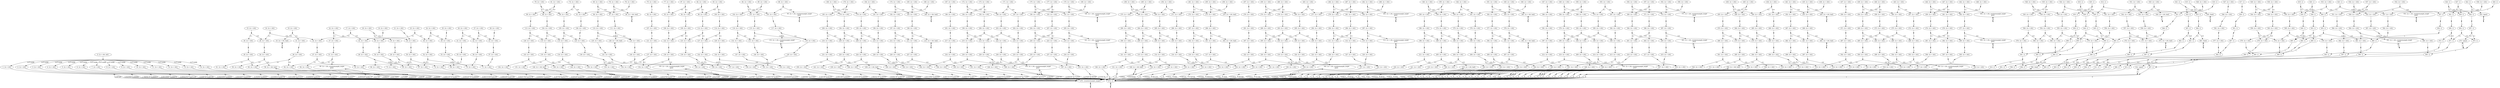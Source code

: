 digraph model {
	0 [ label = "0: {(c < 20), init}" ];
	1 [ label = "1: {(c < 20)}" ];
	2 [ label = "2: {(c < 20)}" ];
	3 [ label = "3: {(c < 20)}" ];
	4 [ label = "4: {(c < 20)}" ];
	5 [ label = "5: {(c < 20)}" ];
	6 [ label = "6: {(c < 20)}" ];
	7 [ label = "7: {(c < 20)}" ];
	8 [ label = "8: {(c < 20)}" ];
	9 [ label = "9: {(c < 20)}" ];
	10 [ label = "10: {(c < 20)}" ];
	11 [ label = "11: {(c < 20)}" ];
	12 [ label = "12: {(c < 20)}" ];
	13 [ label = "13: {(c < 20)}" ];
	14 [ label = "14: {(c < 20)}" ];
	15 [ label = "15: {(c < 20)}" ];
	16 [ label = "16: {(c < 20)}" ];
	17 [ label = "17: {(c < 20)}" ];
	18 [ label = "18: {(c < 20)}" ];
	19 [ label = "19: {(c < 20)}" ];
	20 [ label = "20: {(c < 20)}" ];
	21 [ label = "21: {(c < 20)}" ];
	22 [ label = "22: {(c < 20)}" ];
	23 [ label = "23: {(c < 20)}" ];
	24 [ label = "24: {(c < 20)}" ];
	25 [ label = "25: {(c < 20)}" ];
	26 [ label = "26: {(c < 20)}" ];
	27 [ label = "27: {(c < 20)}" ];
	28 [ label = "28: {(c < 20)}" ];
	29 [ label = "29: {(c < 20)}" ];
	30 [ label = "30: {(c < 20)}" ];
	31 [ label = "31: {(c < 20)}" ];
	32 [ label = "32: {(c < 20)}" ];
	33 [ label = "33: {(c < 20), bad}" ];
	34 [ label = "34: {(c < 20)}" ];
	35 [ label = "35: {(c < 20)}" ];
	36 [ label = "36: {(c < 20)}" ];
	37 [ label = "37: {(c < 20)}" ];
	38 [ label = "38: {(c < 20)}" ];
	39 [ label = "39: {(c < 20)}" ];
	40 [ label = "40: {(c < 20)}" ];
	41 [ label = "41: {(c < 20)}" ];
	42 [ label = "42: {(c < 20)}" ];
	43 [ label = "43: {(c < 20)}" ];
	44 [ label = "44: {(c < 20)}" ];
	45 [ label = "45: {(c < 20)}" ];
	46 [ label = "46: {(c < 20)}" ];
	47 [ label = "47: {(c < 20)}" ];
	48 [ label = "48: {(c < 20)}" ];
	49 [ label = "49: {(c < 20)}" ];
	50 [ label = "50: {(c < 20)}" ];
	51 [ label = "51: {(c < 20)}" ];
	52 [ label = "52: {(c < 20)}" ];
	53 [ label = "53: {(c < 20)}" ];
	54 [ label = "54: {(c < 20)}" ];
	55 [ label = "55: {(c < 20)}" ];
	56 [ label = "56: {(c < 20)}" ];
	57 [ label = "57: {(c < 20)}" ];
	58 [ label = "58: {(c < 20), bad}" ];
	59 [ label = "59: {(c < 20)}" ];
	60 [ label = "60: {(c < 20)}" ];
	61 [ label = "61: {(c < 20)}" ];
	62 [ label = "62: {(c < 20)}" ];
	63 [ label = "63: {(c < 20)}" ];
	64 [ label = "64: {(c < 20)}" ];
	65 [ label = "65: {(c < 20)}" ];
	66 [ label = "66: {(c < 20)}" ];
	67 [ label = "67: {(c < 20)}" ];
	68 [ label = "68: {(c < 20)}" ];
	69 [ label = "69: {(c < 20), counterexample_target
goal}" ];
	70 [ label = "70: {(c < 20)}" ];
	71 [ label = "71: {(c < 20)}" ];
	72 [ label = "72: {(c < 20)}" ];
	73 [ label = "73: {(c < 20)}" ];
	74 [ label = "74: {(c < 20)}" ];
	75 [ label = "75: {(c < 20)}" ];
	76 [ label = "76: {(c < 20)}" ];
	77 [ label = "77: {(c < 20)}" ];
	78 [ label = "78: {(c < 20)}" ];
	79 [ label = "79: {(c < 20)}" ];
	80 [ label = "80: {(c < 20)}" ];
	81 [ label = "81: {(c < 20)}" ];
	82 [ label = "82: {(c < 20)}" ];
	83 [ label = "83: {(c < 20)}" ];
	84 [ label = "84: {(c < 20)}" ];
	85 [ label = "85: {(c < 20)}" ];
	86 [ label = "86: {(c < 20)}" ];
	87 [ label = "87: {(c < 20)}" ];
	88 [ label = "88: {(c < 20)}" ];
	89 [ label = "89: {(c < 20)}" ];
	90 [ label = "90: {(c < 20), bad}" ];
	91 [ label = "91: {(c < 20)}" ];
	92 [ label = "92: {(c < 20)}" ];
	93 [ label = "93: {(c < 20)}" ];
	94 [ label = "94: {(c < 20)}" ];
	95 [ label = "95: {(c < 20), counterexample_target
goal}" ];
	96 [ label = "96: {(c < 20)}" ];
	97 [ label = "97: {(c < 20)}" ];
	98 [ label = "98: {(c < 20)}" ];
	99 [ label = "99: {(c < 20)}" ];
	100 [ label = "100: {(c < 20)}" ];
	101 [ label = "101: {(c < 20)}" ];
	102 [ label = "102: {(c < 20)}" ];
	103 [ label = "103: {(c < 20)}" ];
	104 [ label = "104: {(c < 20)}" ];
	105 [ label = "105: {(c < 20)}" ];
	106 [ label = "106: {(c < 20)}" ];
	107 [ label = "107: {(c < 20)}" ];
	108 [ label = "108: {(c < 20)}" ];
	109 [ label = "109: {(c < 20)}" ];
	110 [ label = "110: {(c < 20)}" ];
	111 [ label = "111: {(c < 20)}" ];
	112 [ label = "112: {(c < 20)}" ];
	113 [ label = "113: {(c < 20)}" ];
	114 [ label = "114: {(c < 20)}" ];
	115 [ label = "115: {(c < 20)}" ];
	116 [ label = "116: {(c < 20)}" ];
	117 [ label = "117: {(c < 20)}" ];
	118 [ label = "118: {(c < 20)}" ];
	119 [ label = "119: {(c < 20)}" ];
	120 [ label = "120: {(c < 20)}" ];
	121 [ label = "121: {(c < 20)}" ];
	122 [ label = "122: {(c < 20)}" ];
	123 [ label = "123: {(c < 20)}" ];
	124 [ label = "124: {(c < 20)}" ];
	125 [ label = "125: {(c < 20)}" ];
	126 [ label = "126: {(c < 20), bad}" ];
	127 [ label = "127: {(c < 20)}" ];
	128 [ label = "128: {(c < 20)}" ];
	129 [ label = "129: {(c < 20)}" ];
	130 [ label = "130: {(c < 20)}" ];
	131 [ label = "131: {(c < 20)}" ];
	132 [ label = "132: {(c < 20)}" ];
	133 [ label = "133: {(c < 20), counterexample_target
goal}" ];
	134 [ label = "134: {(c < 20)}" ];
	135 [ label = "135: {(c < 20)}" ];
	136 [ label = "136: {(c < 20)}" ];
	137 [ label = "137: {(c < 20)}" ];
	138 [ label = "138: {(c < 20)}" ];
	139 [ label = "139: {(c < 20)}" ];
	140 [ label = "140: {(c < 20)}" ];
	141 [ label = "141: {(c < 20)}" ];
	142 [ label = "142: {(c < 20)}" ];
	143 [ label = "143: {(c < 20)}" ];
	144 [ label = "144: {(c < 20)}" ];
	145 [ label = "145: {(c < 20)}" ];
	146 [ label = "146: {(c < 20)}" ];
	147 [ label = "147: {(c < 20)}" ];
	148 [ label = "148: {(c < 20), bad}" ];
	149 [ label = "149: {(c < 20)}" ];
	150 [ label = "150: {(c < 20)}" ];
	151 [ label = "151: {(c < 20)}" ];
	152 [ label = "152: {(c < 20)}" ];
	153 [ label = "153: {(c < 20)}" ];
	154 [ label = "154: {(c < 20)}" ];
	155 [ label = "155: {(c < 20), counterexample_target
goal}" ];
	156 [ label = "156: {(c < 20)}" ];
	157 [ label = "157: {(c < 20)}" ];
	158 [ label = "158: {(c < 20)}" ];
	159 [ label = "159: {(c < 20)}" ];
	160 [ label = "160: {(c < 20)}" ];
	161 [ label = "161: {(c < 20)}" ];
	162 [ label = "162: {(c < 20)}" ];
	163 [ label = "163: {(c < 20)}" ];
	164 [ label = "164: {(c < 20)}" ];
	165 [ label = "165: {(c < 20)}" ];
	166 [ label = "166: {(c < 20)}" ];
	167 [ label = "167: {(c < 20)}" ];
	168 [ label = "168: {(c < 20)}" ];
	169 [ label = "169: {(c < 20)}" ];
	170 [ label = "170: {(c < 20)}" ];
	171 [ label = "171: {(c < 20)}" ];
	172 [ label = "172: {(c < 20)}" ];
	173 [ label = "173: {(c < 20)}" ];
	174 [ label = "174: {(c < 20)}" ];
	175 [ label = "175: {(c < 20)}" ];
	176 [ label = "176: {(c < 20)}" ];
	177 [ label = "177: {(c < 20)}" ];
	178 [ label = "178: {(c < 20)}" ];
	179 [ label = "179: {(c < 20)}" ];
	180 [ label = "180: {(c < 20), bad}" ];
	181 [ label = "181: {(c < 20)}" ];
	182 [ label = "182: {(c < 20)}" ];
	183 [ label = "183: {(c < 20)}" ];
	184 [ label = "184: {(c < 20)}" ];
	185 [ label = "185: {(c < 20)}" ];
	186 [ label = "186: {(c < 20)}" ];
	187 [ label = "187: {(c < 20)}" ];
	188 [ label = "188: {(c < 20)}" ];
	189 [ label = "189: {(c < 20), counterexample_target
goal}" ];
	190 [ label = "190: {(c < 20)}" ];
	191 [ label = "191: {(c < 20)}" ];
	192 [ label = "192: {(c < 20)}" ];
	193 [ label = "193: {(c < 20)}" ];
	194 [ label = "194: {(c < 20)}" ];
	195 [ label = "195: {(c < 20)}" ];
	196 [ label = "196: {(c < 20)}" ];
	197 [ label = "197: {(c < 20)}" ];
	198 [ label = "198: {(c < 20)}" ];
	199 [ label = "199: {(c < 20)}" ];
	200 [ label = "200: {(c < 20)}" ];
	201 [ label = "201: {(c < 20)}" ];
	202 [ label = "202: {(c < 20)}" ];
	203 [ label = "203: {(c < 20)}" ];
	204 [ label = "204: {(c < 20)}" ];
	205 [ label = "205: {(c < 20)}" ];
	206 [ label = "206: {(c < 20)}" ];
	207 [ label = "207: {(c < 20)}" ];
	208 [ label = "208: {(c < 20)}" ];
	209 [ label = "209: {(c < 20)}" ];
	210 [ label = "210: {(c < 20)}" ];
	211 [ label = "211: {(c < 20)}" ];
	212 [ label = "212: {(c < 20)}" ];
	213 [ label = "213: {(c < 20), bad}" ];
	214 [ label = "214: {(c < 20)}" ];
	215 [ label = "215: {(c < 20)}" ];
	216 [ label = "216: {(c < 20)}" ];
	217 [ label = "217: {(c < 20)}" ];
	218 [ label = "218: {(c < 20)}" ];
	219 [ label = "219: {(c < 20)}" ];
	220 [ label = "220: {(c < 20)}" ];
	221 [ label = "221: {(c < 20), counterexample_target
goal}" ];
	222 [ label = "222: {(c < 20)}" ];
	223 [ label = "223: {(c < 20)}" ];
	224 [ label = "224: {(c < 20)}" ];
	225 [ label = "225: {(c < 20)}" ];
	226 [ label = "226: {(c < 20)}" ];
	227 [ label = "227: {(c < 20)}" ];
	228 [ label = "228: {(c < 20)}" ];
	229 [ label = "229: {(c < 20)}" ];
	230 [ label = "230: {(c < 20)}" ];
	231 [ label = "231: {(c < 20)}" ];
	232 [ label = "232: {(c < 20)}" ];
	233 [ label = "233: {(c < 20)}" ];
	234 [ label = "234: {(c < 20)}" ];
	235 [ label = "235: {(c < 20)}" ];
	236 [ label = "236: {(c < 20)}" ];
	237 [ label = "237: {(c < 20)}" ];
	238 [ label = "238: {(c < 20), bad}" ];
	239 [ label = "239: {(c < 20)}" ];
	240 [ label = "240: {(c < 20)}" ];
	241 [ label = "241: {(c < 20)}" ];
	242 [ label = "242: {(c < 20)}" ];
	243 [ label = "243: {(c < 20)}" ];
	244 [ label = "244: {(c < 20)}" ];
	245 [ label = "245: {(c < 20)}" ];
	246 [ label = "246: {(c < 20)}" ];
	247 [ label = "247: {(c < 20)}" ];
	248 [ label = "248: {(c < 20)}" ];
	249 [ label = "249: {(c < 20)}" ];
	250 [ label = "250: {(c < 20)}" ];
	251 [ label = "251: {(c < 20)}" ];
	252 [ label = "252: {(c < 20), counterexample_target
goal}" ];
	253 [ label = "253: {(c < 20)}" ];
	254 [ label = "254: {(c < 20)}" ];
	255 [ label = "255: {(c < 20)}" ];
	256 [ label = "256: {(c < 20)}" ];
	257 [ label = "257: {(c < 20)}" ];
	258 [ label = "258: {(c < 20)}" ];
	259 [ label = "259: {(c < 20)}" ];
	260 [ label = "260: {(c < 20)}" ];
	261 [ label = "261: {(c < 20)}" ];
	262 [ label = "262: {(c < 20)}" ];
	263 [ label = "263: {(c < 20)}" ];
	264 [ label = "264: {(c < 20)}" ];
	265 [ label = "265: {(c < 20)}" ];
	266 [ label = "266: {(c < 20)}" ];
	267 [ label = "267: {(c < 20)}" ];
	268 [ label = "268: {(c < 20)}" ];
	269 [ label = "269: {(c < 20)}" ];
	270 [ label = "270: {(c < 20), bad}" ];
	271 [ label = "271: {(c < 20)}" ];
	272 [ label = "272: {(c < 20)}" ];
	273 [ label = "273: {(c < 20)}" ];
	274 [ label = "274: {(c < 20)}" ];
	275 [ label = "275: {(c < 20)}" ];
	276 [ label = "276: {(c < 20)}" ];
	277 [ label = "277: {(c < 20)}" ];
	278 [ label = "278: {(c < 20)}" ];
	279 [ label = "279: {(c < 20)}" ];
	280 [ label = "280: {(c < 20)}" ];
	281 [ label = "281: {(c < 20)}" ];
	282 [ label = "282: {(c < 20)}" ];
	283 [ label = "283: {(c < 20), counterexample_target
goal}" ];
	284 [ label = "284: {(c < 20)}" ];
	285 [ label = "285: {(c < 20)}" ];
	286 [ label = "286: {(c < 20)}" ];
	287 [ label = "287: {(c < 20)}" ];
	288 [ label = "288: {(c < 20)}" ];
	289 [ label = "289: {(c < 20)}" ];
	290 [ label = "290: {(c < 20)}" ];
	291 [ label = "291: {(c < 20)}" ];
	292 [ label = "292: {(c < 20)}" ];
	293 [ label = "293: {(c < 20)}" ];
	294 [ label = "294: {(c < 20)}" ];
	295 [ label = "295: {(c < 20)}" ];
	296 [ label = "296: {(c < 20)}" ];
	297 [ label = "297: {(c < 20)}" ];
	298 [ label = "298: {(c < 20)}" ];
	299 [ label = "299: {(c < 20)}" ];
	300 [ label = "300: {(c < 20)}" ];
	301 [ label = "301: {(c < 20)}" ];
	302 [ label = "302: {(c < 20)}" ];
	303 [ label = "303: {(c < 20), bad}" ];
	304 [ label = "304: {(c < 20)}" ];
	305 [ label = "305: {(c < 20)}" ];
	306 [ label = "306: {(c < 20)}" ];
	307 [ label = "307: {(c < 20)}" ];
	308 [ label = "308: {(c < 20)}" ];
	309 [ label = "309: {(c < 20)}" ];
	310 [ label = "310: {(c < 20)}" ];
	311 [ label = "311: {(c < 20)}" ];
	312 [ label = "312: {(c < 20)}" ];
	313 [ label = "313: {(c < 20), counterexample_target
goal}" ];
	314 [ label = "314: {(c < 20)}" ];
	315 [ label = "315: {(c < 20)}" ];
	316 [ label = "316: {(c < 20)}" ];
	317 [ label = "317: {(c < 20)}" ];
	318 [ label = "318: {(c < 20)}" ];
	319 [ label = "319: {(c < 20)}" ];
	320 [ label = "320: {(c < 20)}" ];
	321 [ label = "321: {(c < 20)}" ];
	322 [ label = "322: {(c < 20)}" ];
	323 [ label = "323: {(c < 20)}" ];
	324 [ label = "324: {(c < 20)}" ];
	325 [ label = "325: {(c < 20)}" ];
	326 [ label = "326: {(c < 20)}" ];
	327 [ label = "327: {(c < 20)}" ];
	328 [ label = "328: {(c < 20), bad}" ];
	329 [ label = "329: {(c < 20)}" ];
	330 [ label = "330: {(c < 20)}" ];
	331 [ label = "331: {(c < 20)}" ];
	332 [ label = "332: {(c < 20)}" ];
	333 [ label = "333: {(c < 20)}" ];
	334 [ label = "334: {(c < 20)}" ];
	335 [ label = "335: {(c < 20)}" ];
	336 [ label = "336: {(c < 20)}" ];
	337 [ label = "337: {(c < 20)}" ];
	338 [ label = "338: {(c < 20)}" ];
	339 [ label = "339: {(c < 20)}" ];
	340 [ label = "340: {(c < 20)}" ];
	341 [ label = "341: {(c < 20)}" ];
	342 [ label = "342: {(c < 20), counterexample_target
goal}" ];
	343 [ label = "343: {(c < 20)}" ];
	344 [ label = "344: {(c < 20)}" ];
	345 [ label = "345: {(c < 20)}" ];
	346 [ label = "346: {(c < 20)}" ];
	347 [ label = "347: {(c < 20)}" ];
	348 [ label = "348: {(c < 20)}" ];
	349 [ label = "349: {(c < 20)}" ];
	350 [ label = "350: {(c < 20)}" ];
	351 [ label = "351: {(c < 20)}" ];
	352 [ label = "352: {(c < 20)}" ];
	353 [ label = "353: {(c < 20)}" ];
	354 [ label = "354: {(c < 20)}" ];
	355 [ label = "355: {(c < 20)}" ];
	356 [ label = "356: {(c < 20)}" ];
	357 [ label = "357: {(c < 20)}" ];
	358 [ label = "358: {(c < 20)}" ];
	359 [ label = "359: {(c < 20)}" ];
	360 [ label = "360: {(c < 20), bad}" ];
	361 [ label = "361: {(c < 20)}" ];
	362 [ label = "362: {(c < 20)}" ];
	363 [ label = "363: {(c < 20)}" ];
	364 [ label = "364: {(c < 20)}" ];
	365 [ label = "365: {(c < 20)}" ];
	366 [ label = "366: {(c < 20)}" ];
	367 [ label = "367: {(c < 20)}" ];
	368 [ label = "368: {(c < 20)}" ];
	369 [ label = "369: {(c < 20)}" ];
	370 [ label = "370: {(c < 20)}" ];
	371 [ label = "371: {(c < 20)}" ];
	372 [ label = "372: {(c < 20)}" ];
	373 [ label = "373: {(c < 20), counterexample_target
goal}" ];
	374 [ label = "374: {(c < 20)}" ];
	375 [ label = "375: {(c < 20)}" ];
	376 [ label = "376: {(c < 20)}" ];
	377 [ label = "377: {(c < 20)}" ];
	378 [ label = "378: {(c < 20)}" ];
	379 [ label = "379: {(c < 20)}" ];
	380 [ label = "380: {(c < 20)}" ];
	381 [ label = "381: {(c < 20)}" ];
	382 [ label = "382: {(c < 20)}" ];
	383 [ label = "383: {(c < 20)}" ];
	384 [ label = "384: {(c < 20)}" ];
	385 [ label = "385: {(c < 20)}" ];
	386 [ label = "386: {(c < 20)}" ];
	387 [ label = "387: {(c < 20)}" ];
	388 [ label = "388: {(c < 20)}" ];
	389 [ label = "389: {(c < 20)}" ];
	390 [ label = "390: {(c < 20)}" ];
	391 [ label = "391: {(c < 20)}" ];
	392 [ label = "392: {(c < 20)}" ];
	393 [ label = "393: {(c < 20), bad}" ];
	394 [ label = "394: {(c < 20)}" ];
	395 [ label = "395: {(c < 20)}" ];
	396 [ label = "396: {(c < 20)}" ];
	397 [ label = "397: {(c < 20)}" ];
	398 [ label = "398: {(c < 20)}" ];
	399 [ label = "399: {(c < 20)}" ];
	400 [ label = "400: {(c < 20)}" ];
	401 [ label = "401: {(c < 20)}" ];
	402 [ label = "402: {(c < 20)}" ];
	403 [ label = "403: {(c < 20), counterexample_target
goal}" ];
	404 [ label = "404: {(c < 20)}" ];
	405 [ label = "405: {(c < 20)}" ];
	406 [ label = "406: {(c < 20)}" ];
	407 [ label = "407: {(c < 20)}" ];
	408 [ label = "408: {(c < 20)}" ];
	409 [ label = "409: {(c < 20)}" ];
	410 [ label = "410: {(c < 20)}" ];
	411 [ label = "411: {(c < 20)}" ];
	412 [ label = "412: {(c < 20)}" ];
	413 [ label = "413: {(c < 20)}" ];
	414 [ label = "414: {(c < 20)}" ];
	415 [ label = "415: {(c < 20)}" ];
	416 [ label = "416: {(c < 20)}" ];
	417 [ label = "417: {(c < 20)}" ];
	418 [ label = "418: {(c < 20), bad}" ];
	419 [ label = "419: {(c < 20)}" ];
	420 [ label = "420: {(c < 20)}" ];
	421 [ label = "421: {(c < 20)}" ];
	422 [ label = "422: {(c < 20)}" ];
	423 [ label = "423: {(c < 20)}" ];
	424 [ label = "424: {(c < 20)}" ];
	425 [ label = "425: {(c < 20)}" ];
	426 [ label = "426: {(c < 20)}" ];
	427 [ label = "427: {(c < 20)}" ];
	428 [ label = "428: {(c < 20)}" ];
	429 [ label = "429: {(c < 20)}" ];
	430 [ label = "430: {(c < 20)}" ];
	431 [ label = "431: {(c < 20)}" ];
	432 [ label = "432: {(c < 20), counterexample_target
goal}" ];
	433 [ label = "433: {(c < 20)}" ];
	434 [ label = "434: {(c < 20)}" ];
	435 [ label = "435: {(c < 20)}" ];
	436 [ label = "436: {(c < 20)}" ];
	437 [ label = "437: {(c < 20)}" ];
	438 [ label = "438: {(c < 20)}" ];
	439 [ label = "439: {(c < 20)}" ];
	440 [ label = "440: {(c < 20)}" ];
	441 [ label = "441: {(c < 20)}" ];
	442 [ label = "442: {(c < 20)}" ];
	443 [ label = "443: {(c < 20)}" ];
	444 [ label = "444: {(c < 20)}" ];
	445 [ label = "445: {(c < 20)}" ];
	446 [ label = "446: {(c < 20)}" ];
	447 [ label = "447: {(c < 20)}" ];
	448 [ label = "448: {(c < 20)}" ];
	449 [ label = "449: {(c < 20)}" ];
	450 [ label = "450: {(c < 20), bad}" ];
	451 [ label = "451: {(c < 20)}" ];
	452 [ label = "452: {(c < 20)}" ];
	453 [ label = "453: {(c < 20)}" ];
	454 [ label = "454: {(c < 20)}" ];
	455 [ label = "455: {(c < 20)}" ];
	456 [ label = "456: {(c < 20)}" ];
	457 [ label = "457: {(c < 20)}" ];
	458 [ label = "458: {(c < 20)}" ];
	459 [ label = "459: {(c < 20)}" ];
	460 [ label = "460: {(c < 20)}" ];
	461 [ label = "461: {(c < 20)}" ];
	462 [ label = "462: {(c < 20)}" ];
	463 [ label = "463: {(c < 20), counterexample_target
goal}" ];
	464 [ label = "464: {(c < 20)}" ];
	465 [ label = "465: {(c < 20)}" ];
	466 [ label = "466: {(c < 20)}" ];
	467 [ label = "467: {(c < 20)}" ];
	468 [ label = "468: {(c < 20)}" ];
	469 [ label = "469: {(c < 20)}" ];
	470 [ label = "470: {(c < 20)}" ];
	471 [ label = "471: {(c < 20)}" ];
	472 [ label = "472: {(c < 20)}" ];
	473 [ label = "473: {(c < 20)}" ];
	474 [ label = "474: {(c < 20)}" ];
	475 [ label = "475: {(c < 20)}" ];
	476 [ label = "476: {(c < 20)}" ];
	477 [ label = "477: {(c < 20)}" ];
	478 [ label = "478: {(c < 20)}" ];
	479 [ label = "479: {(c < 20)}" ];
	480 [ label = "480: {(c < 20)}" ];
	481 [ label = "481: {(c < 20)}" ];
	482 [ label = "482: {(c < 20)}" ];
	483 [ label = "483: {(c < 20), bad}" ];
	484 [ label = "484: {(c < 20)}" ];
	485 [ label = "485: {(c < 20)}" ];
	486 [ label = "486: {(c < 20)}" ];
	487 [ label = "487: {(c < 20)}" ];
	488 [ label = "488: {(c < 20)}" ];
	489 [ label = "489: {(c < 20)}" ];
	490 [ label = "490: {(c < 20)}" ];
	491 [ label = "491: {(c < 20)}" ];
	492 [ label = "492: {(c < 20)}" ];
	493 [ label = "493: {(c < 20), counterexample_target
goal}" ];
	494 [ label = "494: {(c < 20)}" ];
	495 [ label = "495: {(c < 20)}" ];
	496 [ label = "496: {(c < 20)}" ];
	497 [ label = "497: {(c < 20)}" ];
	498 [ label = "498: {(c < 20)}" ];
	499 [ label = "499: {(c < 20)}" ];
	500 [ label = "500: {(c < 20)}" ];
	501 [ label = "501: {(c < 20)}" ];
	502 [ label = "502: {(c < 20)}" ];
	503 [ label = "503: {(c < 20)}" ];
	504 [ label = "504: {(c < 20)}" ];
	505 [ label = "505: {(c < 20)}" ];
	506 [ label = "506: {(c < 20)}" ];
	507 [ label = "507: {(c < 20)}" ];
	508 [ label = "508: {(c < 20), bad}" ];
	509 [ label = "509: {(c < 20)}" ];
	510 [ label = "510: {(c < 20)}" ];
	511 [ label = "511: {(c < 20)}" ];
	512 [ label = "512: {(c < 20)}" ];
	513 [ label = "513: {(c < 20)}" ];
	514 [ label = "514: {(c < 20)}" ];
	515 [ label = "515: {(c < 20)}" ];
	516 [ label = "516: {(c < 20)}" ];
	517 [ label = "517: {(c < 20)}" ];
	518 [ label = "518: {(c < 20)}" ];
	519 [ label = "519: {(c < 20)}" ];
	520 [ label = "520: {(c < 20)}" ];
	521 [ label = "521: {(c < 20)}" ];
	522 [ label = "522: {(c < 20), counterexample_target
goal}" ];
	523 [ label = "523: {(c < 20)}" ];
	524 [ label = "524: {(c < 20)}" ];
	525 [ label = "525: {(c < 20)}" ];
	526 [ label = "526: {(c < 20)}" ];
	527 [ label = "527: {(c < 20)}" ];
	528 [ label = "528: {(c < 20)}" ];
	529 [ label = "529: {(c < 20)}" ];
	530 [ label = "530: {(c < 20)}" ];
	531 [ label = "531: {(c < 20)}" ];
	532 [ label = "532: {(c < 20)}" ];
	533 [ label = "533: {(c < 20)}" ];
	534 [ label = "534: {(c < 20)}" ];
	535 [ label = "535: {(c < 20)}" ];
	536 [ label = "536: {(c < 20)}" ];
	537 [ label = "537: {(c < 20)}" ];
	538 [ label = "538: {(c < 20)}" ];
	539 [ label = "539: {(c < 20)}" ];
	540 [ label = "540: {(c < 20), bad}" ];
	541 [ label = "541: {(c < 20)}" ];
	542 [ label = "542: {(c < 20)}" ];
	543 [ label = "543: {(c < 20)}" ];
	544 [ label = "544: {(c < 20)}" ];
	545 [ label = "545: {(c < 20)}" ];
	546 [ label = "546: {(c < 20)}" ];
	547 [ label = "547: {(c < 20)}" ];
	548 [ label = "548: {(c < 20)}" ];
	549 [ label = "549: {(c < 20)}" ];
	550 [ label = "550: {(c < 20)}" ];
	551 [ label = "551: {(c < 20)}" ];
	552 [ label = "552: {(c < 20)}" ];
	553 [ label = "553: {(c < 20), counterexample_target
goal}" ];
	554 [ label = "554: {(c < 20)}" ];
	555 [ label = "555: {(c < 20)}" ];
	556 [ label = "556: {(c < 20)}" ];
	557 [ label = "557: {(c < 20)}" ];
	558 [ label = "558: {(c < 20)}" ];
	559 [ label = "559: {(c < 20)}" ];
	560 [ label = "560: {(c < 20)}" ];
	561 [ label = "561: {(c < 20)}" ];
	562 [ label = "562: {(c < 20)}" ];
	563 [ label = "563: {(c < 20)}" ];
	564 [ label = "564: {(c < 20)}" ];
	565 [ label = "565: {(c < 20)}" ];
	566 [ label = "566: {(c < 20)}" ];
	567 [ label = "567: {(c < 20)}" ];
	568 [ label = "568: {(c < 20)}" ];
	569 [ label = "569: {(c < 20)}" ];
	570 [ label = "570: {(c < 20)}" ];
	571 [ label = "571: {(c < 20)}" ];
	572 [ label = "572: {(c < 20)}" ];
	573 [ label = "573: {(c < 20), bad}" ];
	574 [ label = "574: {(c < 20)}" ];
	575 [ label = "575: {(c < 20)}" ];
	576 [ label = "576: {(c < 20)}" ];
	577 [ label = "577: {(c < 20)}" ];
	578 [ label = "578: {(c < 20)}" ];
	579 [ label = "579: {(c < 20)}" ];
	580 [ label = "580: {(c < 20)}" ];
	581 [ label = "581: {(c < 20)}" ];
	582 [ label = "582: {(c < 20)}" ];
	583 [ label = "583: {(c < 20), counterexample_target
goal}" ];
	584 [ label = "584: {}" ];
	585 [ label = "585: {}" ];
	586 [ label = "586: {}" ];
	587 [ label = "587: {}" ];
	588 [ label = "588: {}" ];
	589 [ label = "589: {}" ];
	590 [ label = "590: {}" ];
	591 [ label = "591: {}" ];
	592 [ label = "592: {}" ];
	593 [ label = "593: {}" ];
	594 [ label = "594: {}" ];
	595 [ label = "595: {}" ];
	596 [ label = "596: {}" ];
	597 [ label = "597: {}" ];
	598 [ label = "598: {bad}" ];
	599 [ label = "599: {}" ];
	600 [ label = "600: {}" ];
	601 [ label = "601: {}" ];
	602 [ label = "602: {}" ];
	603 [ label = "603: {}" ];
	604 [ label = "604: {}" ];
	605 [ label = "605: {}" ];
	606 [ label = "606: {}" ];
	607 [ label = "607: {}" ];
	608 [ label = "608: {}" ];
	609 [ label = "609: {}" ];
	610 [ label = "610: {}" ];
	611 [ label = "611: {}" ];
	612 [ label = "612: {goal}" ];
	613 [ label = "613: {}" ];
	614 [ label = "614: {}" ];
	615 [ label = "615: {}" ];
	616 [ label = "616: {}" ];
	617 [ label = "617: {}" ];
	618 [ label = "618: {}" ];
	619 [ label = "619: {}" ];
	620 [ label = "620: {}" ];
	621 [ label = "621: {}" ];
	622 [ label = "622: {}" ];
	623 [ label = "623: {}" ];
	624 [ label = "624: {}" ];
	625 [ label = "625: {}" ];
	626 [ label = "626: {}" ];
	627 [ label = "627: {}" ];
	628 [ label = "628: {}" ];
	629 [ label = "629: {}" ];
	630 [ label = "630: {bad}" ];
	631 [ label = "631: {}" ];
	632 [ label = "632: {}" ];
	633 [ label = "633: {}" ];
	634 [ label = "634: {}" ];
	635 [ label = "635: {}" ];
	636 [ label = "636: {}" ];
	637 [ label = "637: {}" ];
	638 [ label = "638: {}" ];
	639 [ label = "639: {}" ];
	640 [ label = "640: {}" ];
	641 [ label = "641: {}" ];
	642 [ label = "642: {}" ];
	643 [ label = "643: {goal}" ];
	644 [ label = "644: {}" ];
	645 [ label = "645: {}" ];
	646 [ label = "646: {}" ];
	647 [ label = "647: {}" ];
	648 [ label = "648: {}" ];
	649 [ label = "649: {}" ];
	650 [ label = "650: {}" ];
	651 [ label = "651: {}" ];
	652 [ label = "652: {}" ];
	653 [ label = "653: {}" ];
	654 [ label = "654: {}" ];
	655 [ label = "655: {}" ];
	656 [ label = "656: {}" ];
	657 [ label = "657: {}" ];
	658 [ label = "658: {}" ];
	659 [ label = "659: {}" ];
	660 [ label = "660: {}" ];
	661 [ label = "661: {}" ];
	662 [ label = "662: {}" ];
	663 [ label = "663: {bad}" ];
	664 [ label = "664: {}" ];
	665 [ label = "665: {}" ];
	666 [ label = "666: {}" ];
	667 [ label = "667: {}" ];
	668 [ label = "668: {}" ];
	669 [ label = "669: {}" ];
	670 [ label = "670: {}" ];
	671 [ label = "671: {}" ];
	672 [ label = "672: {}" ];
	673 [ label = "673: {goal}" ];
	674 [ label = "674: {}" ];
	675 [ label = "675: {counterexample_target}" ];
	"0c0" [shape = "point"];
	0 -> "0c0";
	"0c0" -> 1 [ label= "0.0714286" ];
	"0c0" -> 2 [ label= "0.0714286" ];
	"0c0" -> 3 [ label= "0.0714286" ];
	"0c0" -> 4 [ label= "0.0714286" ];
	"0c0" -> 5 [ label= "0.0714286" ];
	"0c0" -> 6 [ label= "0.0714286" ];
	"0c0" -> 7 [ label= "0.0714286" ];
	"0c0" -> 8 [ label= "0.0714286" ];
	"0c0" -> 9 [ label= "0.0714286" ];
	"0c0" -> 10 [ label= "0.0714286" ];
	"0c0" -> 11 [ label= "0.0714286" ];
	"0c0" -> 12 [ label= "0.0714286" ];
	"0c0" -> 13 [ label= "0.0714286" ];
	"0c0" -> 14 [ label= "0.0714286" ];
	"1c0" [shape = "point"];
	1 -> "1c0";
	"1c0" -> 674 [ label= "0.0025909" ];
	"1c0" -> 675 [ label= "0.997409" ];
	"2c0" [shape = "point"];
	2 -> "2c0";
	"2c0" -> 674 [ label= "1.76859e-05" ];
	"2c0" -> 675 [ label= "0.999982" ];
	"3c0" [shape = "point"];
	3 -> "3c0";
	"3c0" -> 674 [ label= "0.000180887" ];
	"3c0" -> 675 [ label= "0.999819" ];
	"4c0" [shape = "point"];
	4 -> "4c0";
	"4c0" -> 674 [ label= "0.000423537" ];
	"4c0" -> 675 [ label= "0.999576" ];
	"5c0" [shape = "point"];
	5 -> "5c0";
	"5c0" -> 674 [ label= "0.0288749" ];
	"5c0" -> 675 [ label= "0.971125" ];
	"6c0" [shape = "point"];
	6 -> "6c0";
	"6c0" -> 674 [ label= "0.00263858" ];
	"6c0" -> 675 [ label= "0.997361" ];
	"7c0" [shape = "point"];
	7 -> "7c0";
	"7c0" -> 674 [ label= "0.00434875" ];
	"7c0" -> 675 [ label= "0.995651" ];
	"8c0" [shape = "point"];
	8 -> "8c0";
	"8c0" -> 674 [ label= "0.353054" ];
	"8c0" -> 675 [ label= "0.646946" ];
	"9c0" [shape = "point"];
	9 -> "9c0";
	"9c0" -> 674 [ label= "0.0330632" ];
	"9c0" -> 675 [ label= "0.966937" ];
	"10c0" [shape = "point"];
	10 -> "10c0";
	"10c0" -> 674 [ label= "0.0312084" ];
	"10c0" -> 675 [ label= "0.968792" ];
	"11c0" [shape = "point"];
	11 -> "11c0";
	"11c0" -> 674 [ label= "0.0256858" ];
	"11c0" -> 675 [ label= "0.974314" ];
	"12c0" [shape = "point"];
	12 -> "12c0";
	"12c0" -> 674 [ label= "0.107459" ];
	"12c0" -> 675 [ label= "0.892541" ];
	"13c0" [shape = "point"];
	13 -> "13c0";
	"13c0" -> 674 [ label= "0.0556866" ];
	"13c0" -> 675 [ label= "0.944313" ];
	"14c0" [shape = "point"];
	14 -> "14c0";
	"14c0" -> 674 [ label= "0.0505226" ];
	"14c0" -> 675 [ label= "0.949477" ];
	"15c0" [shape = "point"];
	15 -> "15c0";
	"15c0" -> 29 [ label= "0.9" ];
	"15c0" -> 30 [ label= "0.1" ];
	"16c0" [shape = "point"];
	16 -> "16c0";
	"16c0" -> 29 [ label= "0.1" ];
	"16c0" -> 32 [ label= "0.9" ];
	"17c0" [shape = "point"];
	17 -> "17c0";
	"17c0" -> 32 [ label= "0.1" ];
	"17c0" -> 34 [ label= "0.9" ];
	"18c0" [shape = "point"];
	18 -> "18c0";
	"18c0" -> 34 [ label= "1" ];
	"19c0" [shape = "point"];
	19 -> "19c0";
	"19c0" -> 31 [ label= "0.1" ];
	"19c0" -> 33 [ label= "0.9" ];
	"20c0" [shape = "point"];
	20 -> "20c0";
	"20c0" -> 35 [ label= "0.1" ];
	"20c0" -> 36 [ label= "0.9" ];
	"21c0" [shape = "point"];
	21 -> "21c0";
	"21c0" -> 36 [ label= "1" ];
	"22c0" [shape = "point"];
	22 -> "22c0";
	"22c0" -> 37 [ label= "0.1" ];
	"22c0" -> 40 [ label= "0.9" ];
	"23c0" [shape = "point"];
	23 -> "23c0";
	"23c0" -> 38 [ label= "0.9" ];
	"23c0" -> 40 [ label= "0.1" ];
	"24c0" [shape = "point"];
	24 -> "24c0";
	"24c0" -> 38 [ label= "0.1" ];
	"24c0" -> 39 [ label= "0.9" ];
	"25c0" [shape = "point"];
	25 -> "25c0";
	"25c0" -> 39 [ label= "1" ];
	"26c0" [shape = "point"];
	26 -> "26c0";
	"26c0" -> 41 [ label= "0.1" ];
	"26c0" -> 42 [ label= "0.9" ];
	"27c0" [shape = "point"];
	27 -> "27c0";
	"27c0" -> 42 [ label= "0.1" ];
	"27c0" -> 43 [ label= "0.9" ];
	"28c0" [shape = "point"];
	28 -> "28c0";
	"28c0" -> 43 [ label= "1" ];
	"29c0" [shape = "point"];
	29 -> "29c0";
	"29c0" -> 44 [ label= "1" ];
	"30c0" [shape = "point"];
	30 -> "30c0";
	"30c0" -> 45 [ label= "1" ];
	"31c0" [shape = "point"];
	31 -> "31c0";
	"31c0" -> 46 [ label= "1" ];
	"32c0" [shape = "point"];
	32 -> "32c0";
	"32c0" -> 47 [ label= "1" ];
	"33c0" [shape = "point"];
	33 -> "33c0";
	"33c0" -> 33 [ label= "1" ];
	"34c0" [shape = "point"];
	34 -> "34c0";
	"34c0" -> 48 [ label= "1" ];
	"35c0" [shape = "point"];
	35 -> "35c0";
	"35c0" -> 49 [ label= "1" ];
	"36c0" [shape = "point"];
	36 -> "36c0";
	"36c0" -> 50 [ label= "1" ];
	"37c0" [shape = "point"];
	37 -> "37c0";
	"37c0" -> 51 [ label= "1" ];
	"38c0" [shape = "point"];
	38 -> "38c0";
	"38c0" -> 52 [ label= "1" ];
	"39c0" [shape = "point"];
	39 -> "39c0";
	"39c0" -> 53 [ label= "1" ];
	"40c0" [shape = "point"];
	40 -> "40c0";
	"40c0" -> 54 [ label= "1" ];
	"41c0" [shape = "point"];
	41 -> "41c0";
	"41c0" -> 55 [ label= "1" ];
	"42c0" [shape = "point"];
	42 -> "42c0";
	"42c0" -> 56 [ label= "1" ];
	"43c0" [shape = "point"];
	43 -> "43c0";
	"43c0" -> 57 [ label= "1" ];
	"44c0" [shape = "point"];
	44 -> "44c0";
	"44c0" -> 58 [ label= "0.9" ];
	"44c0" -> 59 [ label= "0.1" ];
	"45c0" [shape = "point"];
	45 -> "45c0";
	"45c0" -> 60 [ label= "0.9" ];
	"45c0" -> 61 [ label= "0.1" ];
	"46c0" [shape = "point"];
	46 -> "46c0";
	"46c0" -> 60 [ label= "0.1" ];
	"46c0" -> 62 [ label= "0.9" ];
	"47c0" [shape = "point"];
	47 -> "47c0";
	"47c0" -> 63 [ label= "0.9" ];
	"47c0" -> 64 [ label= "0.1" ];
	"48c0" [shape = "point"];
	48 -> "48c0";
	"48c0" -> 65 [ label= "0.9" ];
	"48c0" -> 66 [ label= "0.1" ];
	"49c0" [shape = "point"];
	49 -> "49c0";
	"49c0" -> 63 [ label= "0.1" ];
	"49c0" -> 67 [ label= "0.9" ];
	"50c0" [shape = "point"];
	50 -> "50c0";
	"50c0" -> 65 [ label= "0.1" ];
	"50c0" -> 68 [ label= "0.9" ];
	"51c0" [shape = "point"];
	51 -> "51c0";
	"51c0" -> 62 [ label= "0.1" ];
	"51c0" -> 69 [ label= "0.9" ];
	"52c0" [shape = "point"];
	52 -> "52c0";
	"52c0" -> 67 [ label= "0.1" ];
	"52c0" -> 70 [ label= "0.9" ];
	"53c0" [shape = "point"];
	53 -> "53c0";
	"53c0" -> 68 [ label= "0.1" ];
	"53c0" -> 71 [ label= "0.9" ];
	"54c0" [shape = "point"];
	54 -> "54c0";
	"54c0" -> 72 [ label= "0.9" ];
	"54c0" -> 73 [ label= "0.1" ];
	"55c0" [shape = "point"];
	55 -> "55c0";
	"55c0" -> 72 [ label= "1" ];
	"56c0" [shape = "point"];
	56 -> "56c0";
	"56c0" -> 70 [ label= "1" ];
	"57c0" [shape = "point"];
	57 -> "57c0";
	"57c0" -> 71 [ label= "1" ];
	"58c0" [shape = "point"];
	58 -> "58c0";
	"58c0" -> 58 [ label= "1" ];
	"59c0" [shape = "point"];
	59 -> "59c0";
	"59c0" -> 674 [ label= "0.00176859" ];
	"59c0" -> 675 [ label= "0.998231" ];
	"60c0" [shape = "point"];
	60 -> "60c0";
	"60c0" -> 674 [ label= "0.0250324" ];
	"60c0" -> 675 [ label= "0.974968" ];
	"61c0" [shape = "point"];
	61 -> "61c0";
	"61c0" -> 674 [ label= "0.017881" ];
	"61c0" -> 675 [ label= "0.982119" ];
	"62c0" [shape = "point"];
	62 -> "62c0";
	"62c0" -> 674 [ label= "0.31805" ];
	"62c0" -> 675 [ label= "0.68195" ];
	"63c0" [shape = "point"];
	63 -> "63c0";
	"63c0" -> 674 [ label= "0.000226736" ];
	"63c0" -> 675 [ label= "0.999773" ];
	"64c0" [shape = "point"];
	64 -> "64c0";
	"64c0" -> 674 [ label= "0.000130718" ];
	"64c0" -> 675 [ label= "0.999869" ];
	"65c0" [shape = "point"];
	65 -> "65c0";
	"65c0" -> 674 [ label= "0.00251784" ];
	"65c0" -> 675 [ label= "0.997482" ];
	"66c0" [shape = "point"];
	66 -> "66c0";
	"66c0" -> 674 [ label= "0.000151026" ];
	"66c0" -> 675 [ label= "0.999849" ];
	"67c0" [shape = "point"];
	67 -> "67c0";
	"67c0" -> 674 [ label= "0.0292923" ];
	"67c0" -> 675 [ label= "0.970708" ];
	"68c0" [shape = "point"];
	68 -> "68c0";
	"68c0" -> 674 [ label= "0.025228" ];
	"68c0" -> 675 [ label= "0.974772" ];
	"69c0" [shape = "point"];
	69 -> "69c0";
	"69c0" -> 69 [ label= "1" ];
	"70c0" [shape = "point"];
	70 -> "70c0";
	"70c0" -> 674 [ label= "0.0796478" ];
	"70c0" -> 675 [ label= "0.920352" ];
	"71c0" [shape = "point"];
	71 -> "71c0";
	"71c0" -> 674 [ label= "0.0530243" ];
	"71c0" -> 675 [ label= "0.946976" ];
	"72c0" [shape = "point"];
	72 -> "72c0";
	"72c0" -> 674 [ label= "0.357763" ];
	"72c0" -> 675 [ label= "0.642237" ];
	"73c0" [shape = "point"];
	73 -> "73c0";
	"73c0" -> 674 [ label= "0.0864499" ];
	"73c0" -> 675 [ label= "0.91355" ];
	"74c0" [shape = "point"];
	74 -> "74c0";
	"74c0" -> 89 [ label= "0.1" ];
	"74c0" -> 91 [ label= "0.9" ];
	"75c0" [shape = "point"];
	75 -> "75c0";
	"75c0" -> 92 [ label= "1" ];
	"76c0" [shape = "point"];
	76 -> "76c0";
	"76c0" -> 91 [ label= "1" ];
	"77c0" [shape = "point"];
	77 -> "77c0";
	"77c0" -> 93 [ label= "1" ];
	"78c0" [shape = "point"];
	78 -> "78c0";
	"78c0" -> 90 [ label= "0.9" ];
	"78c0" -> 97 [ label= "0.1" ];
	"79c0" [shape = "point"];
	79 -> "79c0";
	"79c0" -> 88 [ label= "0.1" ];
	"79c0" -> 89 [ label= "0.9" ];
	"80c0" [shape = "point"];
	80 -> "80c0";
	"80c0" -> 96 [ label= "0.1" ];
	"80c0" -> 97 [ label= "0.9" ];
	"81c0" [shape = "point"];
	81 -> "81c0";
	"81c0" -> 88 [ label= "0.9" ];
	"81c0" -> 99 [ label= "0.1" ];
	"82c0" [shape = "point"];
	82 -> "82c0";
	"82c0" -> 94 [ label= "0.9" ];
	"82c0" -> 98 [ label= "0.1" ];
	"83c0" [shape = "point"];
	83 -> "83c0";
	"83c0" -> 98 [ label= "0.9" ];
	"83c0" -> 100 [ label= "0.1" ];
	"84c0" [shape = "point"];
	84 -> "84c0";
	"84c0" -> 101 [ label= "0.1" ];
	"84c0" -> 103 [ label= "0.9" ];
	"85c0" [shape = "point"];
	85 -> "85c0";
	"85c0" -> 101 [ label= "0.9" ];
	"85c0" -> 102 [ label= "0.1" ];
	"86c0" [shape = "point"];
	86 -> "86c0";
	"86c0" -> 95 [ label= "0.9" ];
	"86c0" -> 103 [ label= "0.1" ];
	"87c0" [shape = "point"];
	87 -> "87c0";
	"87c0" -> 93 [ label= "0.9" ];
	"87c0" -> 94 [ label= "0.1" ];
	"88c0" [shape = "point"];
	88 -> "88c0";
	"88c0" -> 104 [ label= "1" ];
	"89c0" [shape = "point"];
	89 -> "89c0";
	"89c0" -> 105 [ label= "1" ];
	"90c0" [shape = "point"];
	90 -> "90c0";
	"90c0" -> 90 [ label= "1" ];
	"91c0" [shape = "point"];
	91 -> "91c0";
	"91c0" -> 106 [ label= "1" ];
	"92c0" [shape = "point"];
	92 -> "92c0";
	"92c0" -> 107 [ label= "1" ];
	"93c0" [shape = "point"];
	93 -> "93c0";
	"93c0" -> 108 [ label= "1" ];
	"94c0" [shape = "point"];
	94 -> "94c0";
	"94c0" -> 109 [ label= "1" ];
	"95c0" [shape = "point"];
	95 -> "95c0";
	"95c0" -> 95 [ label= "1" ];
	"96c0" [shape = "point"];
	96 -> "96c0";
	"96c0" -> 110 [ label= "1" ];
	"97c0" [shape = "point"];
	97 -> "97c0";
	"97c0" -> 111 [ label= "1" ];
	"98c0" [shape = "point"];
	98 -> "98c0";
	"98c0" -> 112 [ label= "1" ];
	"99c0" [shape = "point"];
	99 -> "99c0";
	"99c0" -> 113 [ label= "1" ];
	"100c0" [shape = "point"];
	100 -> "100c0";
	"100c0" -> 114 [ label= "1" ];
	"101c0" [shape = "point"];
	101 -> "101c0";
	"101c0" -> 115 [ label= "1" ];
	"102c0" [shape = "point"];
	102 -> "102c0";
	"102c0" -> 116 [ label= "1" ];
	"103c0" [shape = "point"];
	103 -> "103c0";
	"103c0" -> 117 [ label= "1" ];
	"104c0" [shape = "point"];
	104 -> "104c0";
	"104c0" -> 118 [ label= "0.9" ];
	"104c0" -> 119 [ label= "0.1" ];
	"105c0" [shape = "point"];
	105 -> "105c0";
	"105c0" -> 118 [ label= "0.1" ];
	"105c0" -> 120 [ label= "0.9" ];
	"106c0" [shape = "point"];
	106 -> "106c0";
	"106c0" -> 120 [ label= "1" ];
	"107c0" [shape = "point"];
	107 -> "107c0";
	"107c0" -> 121 [ label= "1" ];
	"108c0" [shape = "point"];
	108 -> "108c0";
	"108c0" -> 122 [ label= "1" ];
	"109c0" [shape = "point"];
	109 -> "109c0";
	"109c0" -> 122 [ label= "0.9" ];
	"109c0" -> 123 [ label= "0.1" ];
	"110c0" [shape = "point"];
	110 -> "110c0";
	"110c0" -> 124 [ label= "0.9" ];
	"110c0" -> 125 [ label= "0.1" ];
	"111c0" [shape = "point"];
	111 -> "111c0";
	"111c0" -> 124 [ label= "0.1" ];
	"111c0" -> 126 [ label= "0.9" ];
	"112c0" [shape = "point"];
	112 -> "112c0";
	"112c0" -> 123 [ label= "0.9" ];
	"112c0" -> 127 [ label= "0.1" ];
	"113c0" [shape = "point"];
	113 -> "113c0";
	"113c0" -> 119 [ label= "0.9" ];
	"113c0" -> 128 [ label= "0.1" ];
	"114c0" [shape = "point"];
	114 -> "114c0";
	"114c0" -> 127 [ label= "0.9" ];
	"114c0" -> 129 [ label= "0.1" ];
	"115c0" [shape = "point"];
	115 -> "115c0";
	"115c0" -> 130 [ label= "0.9" ];
	"115c0" -> 131 [ label= "0.1" ];
	"116c0" [shape = "point"];
	116 -> "116c0";
	"116c0" -> 131 [ label= "0.9" ];
	"116c0" -> 132 [ label= "0.1" ];
	"117c0" [shape = "point"];
	117 -> "117c0";
	"117c0" -> 130 [ label= "0.1" ];
	"117c0" -> 133 [ label= "0.9" ];
	"118c0" [shape = "point"];
	118 -> "118c0";
	"118c0" -> 134 [ label= "1" ];
	"119c0" [shape = "point"];
	119 -> "119c0";
	"119c0" -> 135 [ label= "1" ];
	"120c0" [shape = "point"];
	120 -> "120c0";
	"120c0" -> 136 [ label= "1" ];
	"121c0" [shape = "point"];
	121 -> "121c0";
	"121c0" -> 137 [ label= "1" ];
	"122c0" [shape = "point"];
	122 -> "122c0";
	"122c0" -> 138 [ label= "1" ];
	"123c0" [shape = "point"];
	123 -> "123c0";
	"123c0" -> 139 [ label= "1" ];
	"124c0" [shape = "point"];
	124 -> "124c0";
	"124c0" -> 140 [ label= "1" ];
	"125c0" [shape = "point"];
	125 -> "125c0";
	"125c0" -> 141 [ label= "1" ];
	"126c0" [shape = "point"];
	126 -> "126c0";
	"126c0" -> 126 [ label= "1" ];
	"127c0" [shape = "point"];
	127 -> "127c0";
	"127c0" -> 142 [ label= "1" ];
	"128c0" [shape = "point"];
	128 -> "128c0";
	"128c0" -> 143 [ label= "1" ];
	"129c0" [shape = "point"];
	129 -> "129c0";
	"129c0" -> 144 [ label= "1" ];
	"130c0" [shape = "point"];
	130 -> "130c0";
	"130c0" -> 145 [ label= "1" ];
	"131c0" [shape = "point"];
	131 -> "131c0";
	"131c0" -> 146 [ label= "1" ];
	"132c0" [shape = "point"];
	132 -> "132c0";
	"132c0" -> 147 [ label= "1" ];
	"133c0" [shape = "point"];
	133 -> "133c0";
	"133c0" -> 133 [ label= "1" ];
	"134c0" [shape = "point"];
	134 -> "134c0";
	"134c0" -> 148 [ label= "0.9" ];
	"134c0" -> 149 [ label= "0.1" ];
	"135c0" [shape = "point"];
	135 -> "135c0";
	"135c0" -> 150 [ label= "0.9" ];
	"135c0" -> 151 [ label= "0.1" ];
	"136c0" [shape = "point"];
	136 -> "136c0";
	"136c0" -> 152 [ label= "0.9" ];
	"136c0" -> 153 [ label= "0.1" ];
	"137c0" [shape = "point"];
	137 -> "137c0";
	"137c0" -> 152 [ label= "0.1" ];
	"137c0" -> 154 [ label= "0.9" ];
	"138c0" [shape = "point"];
	138 -> "138c0";
	"138c0" -> 154 [ label= "0.1" ];
	"138c0" -> 155 [ label= "0.9" ];
	"139c0" [shape = "point"];
	139 -> "139c0";
	"139c0" -> 156 [ label= "0.9" ];
	"139c0" -> 157 [ label= "0.1" ];
	"140c0" [shape = "point"];
	140 -> "140c0";
	"140c0" -> 150 [ label= "0.1" ];
	"140c0" -> 158 [ label= "0.9" ];
	"141c0" [shape = "point"];
	141 -> "141c0";
	"141c0" -> 159 [ label= "0.9" ];
	"141c0" -> 160 [ label= "0.1" ];
	"142c0" [shape = "point"];
	142 -> "142c0";
	"142c0" -> 158 [ label= "0.1" ];
	"142c0" -> 161 [ label= "0.9" ];
	"143c0" [shape = "point"];
	143 -> "143c0";
	"143c0" -> 160 [ label= "0.9" ];
	"143c0" -> 162 [ label= "0.1" ];
	"144c0" [shape = "point"];
	144 -> "144c0";
	"144c0" -> 159 [ label= "0.1" ];
	"144c0" -> 163 [ label= "0.9" ];
	"145c0" [shape = "point"];
	145 -> "145c0";
	"145c0" -> 156 [ label= "1" ];
	"146c0" [shape = "point"];
	146 -> "146c0";
	"146c0" -> 161 [ label= "1" ];
	"147c0" [shape = "point"];
	147 -> "147c0";
	"147c0" -> 163 [ label= "1" ];
	"148c0" [shape = "point"];
	148 -> "148c0";
	"148c0" -> 148 [ label= "1" ];
	"149c0" [shape = "point"];
	149 -> "149c0";
	"149c0" -> 674 [ label= "0.00126102" ];
	"149c0" -> 675 [ label= "0.998739" ];
	"150c0" [shape = "point"];
	150 -> "150c0";
	"150c0" -> 674 [ label= "0.00018351" ];
	"150c0" -> 675 [ label= "0.999816" ];
	"151c0" [shape = "point"];
	151 -> "151c0";
	"151c0" -> 674 [ label= "7.10005e-05" ];
	"151c0" -> 675 [ label= "0.999929" ];
	"152c0" [shape = "point"];
	152 -> "152c0";
	"152c0" -> 674 [ label= "0.0204023" ];
	"152c0" -> 675 [ label= "0.979598" ];
	"153c0" [shape = "point"];
	153 -> "153c0";
	"153c0" -> 674 [ label= "0.0127496" ];
	"153c0" -> 675 [ label= "0.98725" ];
	"154c0" [shape = "point"];
	154 -> "154c0";
	"154c0" -> 674 [ label= "0.275871" ];
	"154c0" -> 675 [ label= "0.724129" ];
	"155c0" [shape = "point"];
	155 -> "155c0";
	"155c0" -> 155 [ label= "1" ];
	"156c0" [shape = "point"];
	156 -> "156c0";
	"156c0" -> 674 [ label= "0.320158" ];
	"156c0" -> 675 [ label= "0.679842" ];
	"157c0" [shape = "point"];
	157 -> "157c0";
	"157c0" -> 674 [ label= "0.0855981" ];
	"157c0" -> 675 [ label= "0.914402" ];
	"158c0" [shape = "point"];
	158 -> "158c0";
	"158c0" -> 674 [ label= "0.0251725" ];
	"158c0" -> 675 [ label= "0.974827" ];
	"159c0" [shape = "point"];
	159 -> "159c0";
	"159c0" -> 674 [ label= "0.0194249" ];
	"159c0" -> 675 [ label= "0.980575" ];
	"160c0" [shape = "point"];
	160 -> "160c0";
	"160c0" -> 674 [ label= "0.0019766" ];
	"160c0" -> 675 [ label= "0.998023" ];
	"161c0" [shape = "point"];
	161 -> "161c0";
	"161c0" -> 674 [ label= "0.0581489" ];
	"161c0" -> 675 [ label= "0.941851" ];
	"162c0" [shape = "point"];
	162 -> "162c0";
	"162c0" -> 674 [ label= "8.67312e-05" ];
	"162c0" -> 675 [ label= "0.999913" ];
	"163c0" [shape = "point"];
	163 -> "163c0";
	"163c0" -> 674 [ label= "0.0350169" ];
	"163c0" -> 675 [ label= "0.964983" ];
	"164c0" [shape = "point"];
	164 -> "164c0";
	"164c0" -> 179 [ label= "0.1" ];
	"164c0" -> 181 [ label= "0.9" ];
	"165c0" [shape = "point"];
	165 -> "165c0";
	"165c0" -> 180 [ label= "0.9" ];
	"165c0" -> 183 [ label= "0.1" ];
	"166c0" [shape = "point"];
	166 -> "166c0";
	"166c0" -> 178 [ label= "0.1" ];
	"166c0" -> 179 [ label= "0.9" ];
	"167c0" [shape = "point"];
	167 -> "167c0";
	"167c0" -> 186 [ label= "1" ];
	"168c0" [shape = "point"];
	168 -> "168c0";
	"168c0" -> 181 [ label= "1" ];
	"169c0" [shape = "point"];
	169 -> "169c0";
	"169c0" -> 187 [ label= "1" ];
	"170c0" [shape = "point"];
	170 -> "170c0";
	"170c0" -> 189 [ label= "0.9" ];
	"170c0" -> 191 [ label= "0.1" ];
	"171c0" [shape = "point"];
	171 -> "171c0";
	"171c0" -> 187 [ label= "0.9" ];
	"171c0" -> 188 [ label= "0.1" ];
	"172c0" [shape = "point"];
	172 -> "172c0";
	"172c0" -> 184 [ label= "0.1" ];
	"172c0" -> 188 [ label= "0.9" ];
	"173c0" [shape = "point"];
	173 -> "173c0";
	"173c0" -> 184 [ label= "0.9" ];
	"173c0" -> 192 [ label= "0.1" ];
	"174c0" [shape = "point"];
	174 -> "174c0";
	"174c0" -> 182 [ label= "0.1" ];
	"174c0" -> 183 [ label= "0.9" ];
	"175c0" [shape = "point"];
	175 -> "175c0";
	"175c0" -> 190 [ label= "0.1" ];
	"175c0" -> 191 [ label= "0.9" ];
	"176c0" [shape = "point"];
	176 -> "176c0";
	"176c0" -> 178 [ label= "0.9" ];
	"176c0" -> 185 [ label= "0.1" ];
	"177c0" [shape = "point"];
	177 -> "177c0";
	"177c0" -> 190 [ label= "0.9" ];
	"177c0" -> 193 [ label= "0.1" ];
	"178c0" [shape = "point"];
	178 -> "178c0";
	"178c0" -> 194 [ label= "1" ];
	"179c0" [shape = "point"];
	179 -> "179c0";
	"179c0" -> 195 [ label= "1" ];
	"180c0" [shape = "point"];
	180 -> "180c0";
	"180c0" -> 180 [ label= "1" ];
	"181c0" [shape = "point"];
	181 -> "181c0";
	"181c0" -> 196 [ label= "1" ];
	"182c0" [shape = "point"];
	182 -> "182c0";
	"182c0" -> 197 [ label= "1" ];
	"183c0" [shape = "point"];
	183 -> "183c0";
	"183c0" -> 198 [ label= "1" ];
	"184c0" [shape = "point"];
	184 -> "184c0";
	"184c0" -> 199 [ label= "1" ];
	"185c0" [shape = "point"];
	185 -> "185c0";
	"185c0" -> 200 [ label= "1" ];
	"186c0" [shape = "point"];
	186 -> "186c0";
	"186c0" -> 201 [ label= "1" ];
	"187c0" [shape = "point"];
	187 -> "187c0";
	"187c0" -> 202 [ label= "1" ];
	"188c0" [shape = "point"];
	188 -> "188c0";
	"188c0" -> 203 [ label= "1" ];
	"189c0" [shape = "point"];
	189 -> "189c0";
	"189c0" -> 189 [ label= "1" ];
	"190c0" [shape = "point"];
	190 -> "190c0";
	"190c0" -> 204 [ label= "1" ];
	"191c0" [shape = "point"];
	191 -> "191c0";
	"191c0" -> 205 [ label= "1" ];
	"192c0" [shape = "point"];
	192 -> "192c0";
	"192c0" -> 206 [ label= "1" ];
	"193c0" [shape = "point"];
	193 -> "193c0";
	"193c0" -> 207 [ label= "1" ];
	"194c0" [shape = "point"];
	194 -> "194c0";
	"194c0" -> 208 [ label= "0.9" ];
	"194c0" -> 209 [ label= "0.1" ];
	"195c0" [shape = "point"];
	195 -> "195c0";
	"195c0" -> 208 [ label= "0.1" ];
	"195c0" -> 210 [ label= "0.9" ];
	"196c0" [shape = "point"];
	196 -> "196c0";
	"196c0" -> 210 [ label= "1" ];
	"197c0" [shape = "point"];
	197 -> "197c0";
	"197c0" -> 211 [ label= "0.9" ];
	"197c0" -> 212 [ label= "0.1" ];
	"198c0" [shape = "point"];
	198 -> "198c0";
	"198c0" -> 211 [ label= "0.1" ];
	"198c0" -> 213 [ label= "0.9" ];
	"199c0" [shape = "point"];
	199 -> "199c0";
	"199c0" -> 214 [ label= "0.9" ];
	"199c0" -> 215 [ label= "0.1" ];
	"200c0" [shape = "point"];
	200 -> "200c0";
	"200c0" -> 209 [ label= "0.9" ];
	"200c0" -> 216 [ label= "0.1" ];
	"201c0" [shape = "point"];
	201 -> "201c0";
	"201c0" -> 217 [ label= "1" ];
	"202c0" [shape = "point"];
	202 -> "202c0";
	"202c0" -> 218 [ label= "1" ];
	"203c0" [shape = "point"];
	203 -> "203c0";
	"203c0" -> 214 [ label= "0.1" ];
	"203c0" -> 218 [ label= "0.9" ];
	"204c0" [shape = "point"];
	204 -> "204c0";
	"204c0" -> 219 [ label= "0.9" ];
	"204c0" -> 220 [ label= "0.1" ];
	"205c0" [shape = "point"];
	205 -> "205c0";
	"205c0" -> 219 [ label= "0.1" ];
	"205c0" -> 221 [ label= "0.9" ];
	"206c0" [shape = "point"];
	206 -> "206c0";
	"206c0" -> 215 [ label= "0.9" ];
	"206c0" -> 222 [ label= "0.1" ];
	"207c0" [shape = "point"];
	207 -> "207c0";
	"207c0" -> 220 [ label= "0.9" ];
	"207c0" -> 223 [ label= "0.1" ];
	"208c0" [shape = "point"];
	208 -> "208c0";
	"208c0" -> 224 [ label= "1" ];
	"209c0" [shape = "point"];
	209 -> "209c0";
	"209c0" -> 225 [ label= "1" ];
	"210c0" [shape = "point"];
	210 -> "210c0";
	"210c0" -> 226 [ label= "1" ];
	"211c0" [shape = "point"];
	211 -> "211c0";
	"211c0" -> 227 [ label= "1" ];
	"212c0" [shape = "point"];
	212 -> "212c0";
	"212c0" -> 228 [ label= "1" ];
	"213c0" [shape = "point"];
	213 -> "213c0";
	"213c0" -> 213 [ label= "1" ];
	"214c0" [shape = "point"];
	214 -> "214c0";
	"214c0" -> 229 [ label= "1" ];
	"215c0" [shape = "point"];
	215 -> "215c0";
	"215c0" -> 230 [ label= "1" ];
	"216c0" [shape = "point"];
	216 -> "216c0";
	"216c0" -> 231 [ label= "1" ];
	"217c0" [shape = "point"];
	217 -> "217c0";
	"217c0" -> 232 [ label= "1" ];
	"218c0" [shape = "point"];
	218 -> "218c0";
	"218c0" -> 233 [ label= "1" ];
	"219c0" [shape = "point"];
	219 -> "219c0";
	"219c0" -> 234 [ label= "1" ];
	"220c0" [shape = "point"];
	220 -> "220c0";
	"220c0" -> 235 [ label= "1" ];
	"221c0" [shape = "point"];
	221 -> "221c0";
	"221c0" -> 221 [ label= "1" ];
	"222c0" [shape = "point"];
	222 -> "222c0";
	"222c0" -> 236 [ label= "1" ];
	"223c0" [shape = "point"];
	223 -> "223c0";
	"223c0" -> 237 [ label= "1" ];
	"224c0" [shape = "point"];
	224 -> "224c0";
	"224c0" -> 238 [ label= "0.9" ];
	"224c0" -> 239 [ label= "0.1" ];
	"225c0" [shape = "point"];
	225 -> "225c0";
	"225c0" -> 240 [ label= "0.9" ];
	"225c0" -> 241 [ label= "0.1" ];
	"226c0" [shape = "point"];
	226 -> "226c0";
	"226c0" -> 242 [ label= "0.9" ];
	"226c0" -> 243 [ label= "0.1" ];
	"227c0" [shape = "point"];
	227 -> "227c0";
	"227c0" -> 240 [ label= "0.1" ];
	"227c0" -> 244 [ label= "0.9" ];
	"228c0" [shape = "point"];
	228 -> "228c0";
	"228c0" -> 245 [ label= "0.9" ];
	"228c0" -> 246 [ label= "0.1" ];
	"229c0" [shape = "point"];
	229 -> "229c0";
	"229c0" -> 247 [ label= "0.9" ];
	"229c0" -> 248 [ label= "0.1" ];
	"230c0" [shape = "point"];
	230 -> "230c0";
	"230c0" -> 244 [ label= "0.1" ];
	"230c0" -> 249 [ label= "0.9" ];
	"231c0" [shape = "point"];
	231 -> "231c0";
	"231c0" -> 246 [ label= "0.9" ];
	"231c0" -> 250 [ label= "0.1" ];
	"232c0" [shape = "point"];
	232 -> "232c0";
	"232c0" -> 242 [ label= "0.1" ];
	"232c0" -> 251 [ label= "0.9" ];
	"233c0" [shape = "point"];
	233 -> "233c0";
	"233c0" -> 251 [ label= "0.1" ];
	"233c0" -> 252 [ label= "0.9" ];
	"234c0" [shape = "point"];
	234 -> "234c0";
	"234c0" -> 247 [ label= "1" ];
	"235c0" [shape = "point"];
	235 -> "235c0";
	"235c0" -> 249 [ label= "1" ];
	"236c0" [shape = "point"];
	236 -> "236c0";
	"236c0" -> 245 [ label= "0.1" ];
	"236c0" -> 253 [ label= "0.9" ];
	"237c0" [shape = "point"];
	237 -> "237c0";
	"237c0" -> 253 [ label= "1" ];
	"238c0" [shape = "point"];
	238 -> "238c0";
	"238c0" -> 238 [ label= "1" ];
	"239c0" [shape = "point"];
	239 -> "239c0";
	"239c0" -> 674 [ label= "0.0006561" ];
	"239c0" -> 675 [ label= "0.999344" ];
	"240c0" [shape = "point"];
	240 -> "240c0";
	"240c0" -> 674 [ label= "0.000132139" ];
	"240c0" -> 675 [ label= "0.999868" ];
	"241c0" [shape = "point"];
	241 -> "241c0";
	"241c0" -> 674 [ label= "5.9049e-06" ];
	"241c0" -> 675 [ label= "0.999994" ];
	"242c0" [shape = "point"];
	242 -> "242c0";
	"242c0" -> 674 [ label= "0.014823" ];
	"242c0" -> 675 [ label= "0.985177" ];
	"243c0" [shape = "point"];
	243 -> "243c0";
	"243c0" -> 674 [ label= "0.0066339" ];
	"243c0" -> 675 [ label= "0.993366" ];
	"244c0" [shape = "point"];
	244 -> "244c0";
	"244c0" -> 674 [ label= "0.0203753" ];
	"244c0" -> 675 [ label= "0.979625" ];
	"245c0" [shape = "point"];
	245 -> "245c0";
	"245c0" -> 674 [ label= "0.0131327" ];
	"245c0" -> 675 [ label= "0.986867" ];
	"246c0" [shape = "point"];
	246 -> "246c0";
	"246c0" -> 674 [ label= "0.00133982" ];
	"246c0" -> 675 [ label= "0.99866" ];
	"247c0" [shape = "point"];
	247 -> "247c0";
	"247c0" -> 674 [ label= "0.276461" ];
	"247c0" -> 675 [ label= "0.723539" ];
	"248c0" [shape = "point"];
	248 -> "248c0";
	"248c0" -> 674 [ label= "0.084583" ];
	"248c0" -> 675 [ label= "0.915417" ];
	"249c0" [shape = "point"];
	249 -> "249c0";
	"249c0" -> 674 [ label= "0.0384391" ];
	"249c0" -> 675 [ label= "0.961561" ];
	"250c0" [shape = "point"];
	250 -> "250c0";
	"250c0" -> 674 [ label= "1.59432e-05" ];
	"250c0" -> 675 [ label= "0.999984" ];
	"251c0" [shape = "point"];
	251 -> "251c0";
	"251c0" -> 674 [ label= "0.225045" ];
	"251c0" -> 675 [ label= "0.774955" ];
	"252c0" [shape = "point"];
	252 -> "252c0";
	"252c0" -> 252 [ label= "1" ];
	"253c0" [shape = "point"];
	253 -> "253c0";
	"253c0" -> 674 [ label= "0.0194139" ];
	"253c0" -> 675 [ label= "0.980586" ];
	"254c0" [shape = "point"];
	254 -> "254c0";
	"254c0" -> 269 [ label= "0.1" ];
	"254c0" -> 271 [ label= "0.9" ];
	"255c0" [shape = "point"];
	255 -> "255c0";
	"255c0" -> 270 [ label= "0.9" ];
	"255c0" -> 273 [ label= "0.1" ];
	"256c0" [shape = "point"];
	256 -> "256c0";
	"256c0" -> 268 [ label= "0.1" ];
	"256c0" -> 269 [ label= "0.9" ];
	"257c0" [shape = "point"];
	257 -> "257c0";
	"257c0" -> 276 [ label= "1" ];
	"258c0" [shape = "point"];
	258 -> "258c0";
	"258c0" -> 271 [ label= "1" ];
	"259c0" [shape = "point"];
	259 -> "259c0";
	"259c0" -> 274 [ label= "0.1" ];
	"259c0" -> 280 [ label= "0.9" ];
	"260c0" [shape = "point"];
	260 -> "260c0";
	"260c0" -> 274 [ label= "0.9" ];
	"260c0" -> 278 [ label= "0.1" ];
	"261c0" [shape = "point"];
	261 -> "261c0";
	"261c0" -> 272 [ label= "0.1" ];
	"261c0" -> 273 [ label= "0.9" ];
	"262c0" [shape = "point"];
	262 -> "262c0";
	"262c0" -> 282 [ label= "0.1" ];
	"262c0" -> 283 [ label= "0.9" ];
	"263c0" [shape = "point"];
	263 -> "263c0";
	"263c0" -> 277 [ label= "0.9" ];
	"263c0" -> 280 [ label= "0.1" ];
	"264c0" [shape = "point"];
	264 -> "264c0";
	"264c0" -> 279 [ label= "0.1" ];
	"264c0" -> 282 [ label= "0.9" ];
	"265c0" [shape = "point"];
	265 -> "265c0";
	"265c0" -> 268 [ label= "0.9" ];
	"265c0" -> 275 [ label= "0.1" ];
	"266c0" [shape = "point"];
	266 -> "266c0";
	"266c0" -> 277 [ label= "1" ];
	"267c0" [shape = "point"];
	267 -> "267c0";
	"267c0" -> 279 [ label= "0.9" ];
	"267c0" -> 281 [ label= "0.1" ];
	"268c0" [shape = "point"];
	268 -> "268c0";
	"268c0" -> 284 [ label= "1" ];
	"269c0" [shape = "point"];
	269 -> "269c0";
	"269c0" -> 285 [ label= "1" ];
	"270c0" [shape = "point"];
	270 -> "270c0";
	"270c0" -> 270 [ label= "1" ];
	"271c0" [shape = "point"];
	271 -> "271c0";
	"271c0" -> 286 [ label= "1" ];
	"272c0" [shape = "point"];
	272 -> "272c0";
	"272c0" -> 287 [ label= "1" ];
	"273c0" [shape = "point"];
	273 -> "273c0";
	"273c0" -> 288 [ label= "1" ];
	"274c0" [shape = "point"];
	274 -> "274c0";
	"274c0" -> 289 [ label= "1" ];
	"275c0" [shape = "point"];
	275 -> "275c0";
	"275c0" -> 290 [ label= "1" ];
	"276c0" [shape = "point"];
	276 -> "276c0";
	"276c0" -> 291 [ label= "1" ];
	"277c0" [shape = "point"];
	277 -> "277c0";
	"277c0" -> 292 [ label= "1" ];
	"278c0" [shape = "point"];
	278 -> "278c0";
	"278c0" -> 293 [ label= "1" ];
	"279c0" [shape = "point"];
	279 -> "279c0";
	"279c0" -> 294 [ label= "1" ];
	"280c0" [shape = "point"];
	280 -> "280c0";
	"280c0" -> 295 [ label= "1" ];
	"281c0" [shape = "point"];
	281 -> "281c0";
	"281c0" -> 296 [ label= "1" ];
	"282c0" [shape = "point"];
	282 -> "282c0";
	"282c0" -> 297 [ label= "1" ];
	"283c0" [shape = "point"];
	283 -> "283c0";
	"283c0" -> 283 [ label= "1" ];
	"284c0" [shape = "point"];
	284 -> "284c0";
	"284c0" -> 298 [ label= "0.9" ];
	"284c0" -> 299 [ label= "0.1" ];
	"285c0" [shape = "point"];
	285 -> "285c0";
	"285c0" -> 298 [ label= "0.1" ];
	"285c0" -> 300 [ label= "0.9" ];
	"286c0" [shape = "point"];
	286 -> "286c0";
	"286c0" -> 300 [ label= "1" ];
	"287c0" [shape = "point"];
	287 -> "287c0";
	"287c0" -> 301 [ label= "0.9" ];
	"287c0" -> 302 [ label= "0.1" ];
	"288c0" [shape = "point"];
	288 -> "288c0";
	"288c0" -> 301 [ label= "0.1" ];
	"288c0" -> 303 [ label= "0.9" ];
	"289c0" [shape = "point"];
	289 -> "289c0";
	"289c0" -> 304 [ label= "0.9" ];
	"289c0" -> 305 [ label= "0.1" ];
	"290c0" [shape = "point"];
	290 -> "290c0";
	"290c0" -> 299 [ label= "0.9" ];
	"290c0" -> 306 [ label= "0.1" ];
	"291c0" [shape = "point"];
	291 -> "291c0";
	"291c0" -> 307 [ label= "1" ];
	"292c0" [shape = "point"];
	292 -> "292c0";
	"292c0" -> 308 [ label= "1" ];
	"293c0" [shape = "point"];
	293 -> "293c0";
	"293c0" -> 305 [ label= "0.9" ];
	"293c0" -> 309 [ label= "0.1" ];
	"294c0" [shape = "point"];
	294 -> "294c0";
	"294c0" -> 310 [ label= "0.9" ];
	"294c0" -> 311 [ label= "0.1" ];
	"295c0" [shape = "point"];
	295 -> "295c0";
	"295c0" -> 304 [ label= "0.1" ];
	"295c0" -> 308 [ label= "0.9" ];
	"296c0" [shape = "point"];
	296 -> "296c0";
	"296c0" -> 311 [ label= "0.9" ];
	"296c0" -> 312 [ label= "0.1" ];
	"297c0" [shape = "point"];
	297 -> "297c0";
	"297c0" -> 310 [ label= "0.1" ];
	"297c0" -> 313 [ label= "0.9" ];
	"298c0" [shape = "point"];
	298 -> "298c0";
	"298c0" -> 314 [ label= "1" ];
	"299c0" [shape = "point"];
	299 -> "299c0";
	"299c0" -> 315 [ label= "1" ];
	"300c0" [shape = "point"];
	300 -> "300c0";
	"300c0" -> 316 [ label= "1" ];
	"301c0" [shape = "point"];
	301 -> "301c0";
	"301c0" -> 317 [ label= "1" ];
	"302c0" [shape = "point"];
	302 -> "302c0";
	"302c0" -> 318 [ label= "1" ];
	"303c0" [shape = "point"];
	303 -> "303c0";
	"303c0" -> 303 [ label= "1" ];
	"304c0" [shape = "point"];
	304 -> "304c0";
	"304c0" -> 319 [ label= "1" ];
	"305c0" [shape = "point"];
	305 -> "305c0";
	"305c0" -> 320 [ label= "1" ];
	"306c0" [shape = "point"];
	306 -> "306c0";
	"306c0" -> 321 [ label= "1" ];
	"307c0" [shape = "point"];
	307 -> "307c0";
	"307c0" -> 322 [ label= "1" ];
	"308c0" [shape = "point"];
	308 -> "308c0";
	"308c0" -> 323 [ label= "1" ];
	"309c0" [shape = "point"];
	309 -> "309c0";
	"309c0" -> 324 [ label= "1" ];
	"310c0" [shape = "point"];
	310 -> "310c0";
	"310c0" -> 325 [ label= "1" ];
	"311c0" [shape = "point"];
	311 -> "311c0";
	"311c0" -> 326 [ label= "1" ];
	"312c0" [shape = "point"];
	312 -> "312c0";
	"312c0" -> 327 [ label= "1" ];
	"313c0" [shape = "point"];
	313 -> "313c0";
	"313c0" -> 313 [ label= "1" ];
	"314c0" [shape = "point"];
	314 -> "314c0";
	"314c0" -> 328 [ label= "0.9" ];
	"314c0" -> 329 [ label= "0.1" ];
	"315c0" [shape = "point"];
	315 -> "315c0";
	"315c0" -> 330 [ label= "0.9" ];
	"315c0" -> 331 [ label= "0.1" ];
	"316c0" [shape = "point"];
	316 -> "316c0";
	"316c0" -> 332 [ label= "0.9" ];
	"316c0" -> 333 [ label= "0.1" ];
	"317c0" [shape = "point"];
	317 -> "317c0";
	"317c0" -> 330 [ label= "0.1" ];
	"317c0" -> 334 [ label= "0.9" ];
	"318c0" [shape = "point"];
	318 -> "318c0";
	"318c0" -> 335 [ label= "0.9" ];
	"318c0" -> 336 [ label= "0.1" ];
	"319c0" [shape = "point"];
	319 -> "319c0";
	"319c0" -> 337 [ label= "0.9" ];
	"319c0" -> 338 [ label= "0.1" ];
	"320c0" [shape = "point"];
	320 -> "320c0";
	"320c0" -> 334 [ label= "0.1" ];
	"320c0" -> 339 [ label= "0.9" ];
	"321c0" [shape = "point"];
	321 -> "321c0";
	"321c0" -> 336 [ label= "0.9" ];
	"321c0" -> 340 [ label= "0.1" ];
	"322c0" [shape = "point"];
	322 -> "322c0";
	"322c0" -> 332 [ label= "0.1" ];
	"322c0" -> 341 [ label= "0.9" ];
	"323c0" [shape = "point"];
	323 -> "323c0";
	"323c0" -> 341 [ label= "0.1" ];
	"323c0" -> 342 [ label= "0.9" ];
	"324c0" [shape = "point"];
	324 -> "324c0";
	"324c0" -> 335 [ label= "0.1" ];
	"324c0" -> 343 [ label= "0.9" ];
	"325c0" [shape = "point"];
	325 -> "325c0";
	"325c0" -> 337 [ label= "1" ];
	"326c0" [shape = "point"];
	326 -> "326c0";
	"326c0" -> 339 [ label= "1" ];
	"327c0" [shape = "point"];
	327 -> "327c0";
	"327c0" -> 343 [ label= "1" ];
	"328c0" [shape = "point"];
	328 -> "328c0";
	"328c0" -> 328 [ label= "1" ];
	"329c0" [shape = "point"];
	329 -> "329c0";
	"329c0" -> 674 [ label= "0" ];
	"329c0" -> 675 [ label= "1" ];
	"330c0" [shape = "point"];
	330 -> "330c0";
	"330c0" -> 674 [ label= "6.561e-05" ];
	"330c0" -> 675 [ label= "0.999934" ];
	"331c0" [shape = "point"];
	331 -> "331c0";
	"331c0" -> 674 [ label= "0" ];
	"331c0" -> 675 [ label= "1" ];
	"332c0" [shape = "point"];
	332 -> "332c0";
	"332c0" -> 674 [ label= "0.0081" ];
	"332c0" -> 675 [ label= "0.9919" ];
	"333c0" [shape = "point"];
	333 -> "333c0";
	"333c0" -> 674 [ label= "0" ];
	"333c0" -> 675 [ label= "1" ];
	"334c0" [shape = "point"];
	334 -> "334c0";
	"334c0" -> 674 [ label= "0.0146748" ];
	"334c0" -> 675 [ label= "0.985325" ];
	"335c0" [shape = "point"];
	335 -> "335c0";
	"335c0" -> 674 [ label= "0.00603612" ];
	"335c0" -> 675 [ label= "0.993964" ];
	"336c0" [shape = "point"];
	336 -> "336c0";
	"336c0" -> 674 [ label= "0.00059049" ];
	"336c0" -> 675 [ label= "0.99941" ];
	"337c0" [shape = "point"];
	337 -> "337c0";
	"337c0" -> 674 [ label= "0.225045" ];
	"337c0" -> 675 [ label= "0.774955" ];
	"338c0" [shape = "point"];
	338 -> "338c0";
	"338c0" -> 674 [ label= "0.083366" ];
	"338c0" -> 675 [ label= "0.916634" ];
	"339c0" [shape = "point"];
	339 -> "339c0";
	"339c0" -> 674 [ label= "0.021384" ];
	"339c0" -> 675 [ label= "0.978616" ];
	"340c0" [shape = "point"];
	340 -> "340c0";
	"340c0" -> 674 [ label= "0" ];
	"340c0" -> 675 [ label= "1" ];
	"341c0" [shape = "point"];
	341 -> "341c0";
	"341c0" -> 674 [ label= "0.1638" ];
	"341c0" -> 675 [ label= "0.8362" ];
	"342c0" [shape = "point"];
	342 -> "342c0";
	"342c0" -> 342 [ label= "1" ];
	"343c0" [shape = "point"];
	343 -> "343c0";
	"343c0" -> 674 [ label= "0.00722439" ];
	"343c0" -> 675 [ label= "0.992776" ];
	"344c0" [shape = "point"];
	344 -> "344c0";
	"344c0" -> 359 [ label= "0.1" ];
	"344c0" -> 361 [ label= "0.9" ];
	"345c0" [shape = "point"];
	345 -> "345c0";
	"345c0" -> 360 [ label= "0.9" ];
	"345c0" -> 363 [ label= "0.1" ];
	"346c0" [shape = "point"];
	346 -> "346c0";
	"346c0" -> 358 [ label= "0.1" ];
	"346c0" -> 359 [ label= "0.9" ];
	"347c0" [shape = "point"];
	347 -> "347c0";
	"347c0" -> 366 [ label= "1" ];
	"348c0" [shape = "point"];
	348 -> "348c0";
	"348c0" -> 361 [ label= "1" ];
	"349c0" [shape = "point"];
	349 -> "349c0";
	"349c0" -> 364 [ label= "0.1" ];
	"349c0" -> 370 [ label= "0.9" ];
	"350c0" [shape = "point"];
	350 -> "350c0";
	"350c0" -> 364 [ label= "0.9" ];
	"350c0" -> 368 [ label= "0.1" ];
	"351c0" [shape = "point"];
	351 -> "351c0";
	"351c0" -> 362 [ label= "0.1" ];
	"351c0" -> 363 [ label= "0.9" ];
	"352c0" [shape = "point"];
	352 -> "352c0";
	"352c0" -> 372 [ label= "0.1" ];
	"352c0" -> 373 [ label= "0.9" ];
	"353c0" [shape = "point"];
	353 -> "353c0";
	"353c0" -> 367 [ label= "0.9" ];
	"353c0" -> 370 [ label= "0.1" ];
	"354c0" [shape = "point"];
	354 -> "354c0";
	"354c0" -> 369 [ label= "0.1" ];
	"354c0" -> 372 [ label= "0.9" ];
	"355c0" [shape = "point"];
	355 -> "355c0";
	"355c0" -> 358 [ label= "0.9" ];
	"355c0" -> 365 [ label= "0.1" ];
	"356c0" [shape = "point"];
	356 -> "356c0";
	"356c0" -> 367 [ label= "1" ];
	"357c0" [shape = "point"];
	357 -> "357c0";
	"357c0" -> 369 [ label= "0.9" ];
	"357c0" -> 371 [ label= "0.1" ];
	"358c0" [shape = "point"];
	358 -> "358c0";
	"358c0" -> 374 [ label= "1" ];
	"359c0" [shape = "point"];
	359 -> "359c0";
	"359c0" -> 375 [ label= "1" ];
	"360c0" [shape = "point"];
	360 -> "360c0";
	"360c0" -> 360 [ label= "1" ];
	"361c0" [shape = "point"];
	361 -> "361c0";
	"361c0" -> 376 [ label= "1" ];
	"362c0" [shape = "point"];
	362 -> "362c0";
	"362c0" -> 377 [ label= "1" ];
	"363c0" [shape = "point"];
	363 -> "363c0";
	"363c0" -> 378 [ label= "1" ];
	"364c0" [shape = "point"];
	364 -> "364c0";
	"364c0" -> 379 [ label= "1" ];
	"365c0" [shape = "point"];
	365 -> "365c0";
	"365c0" -> 380 [ label= "1" ];
	"366c0" [shape = "point"];
	366 -> "366c0";
	"366c0" -> 381 [ label= "1" ];
	"367c0" [shape = "point"];
	367 -> "367c0";
	"367c0" -> 382 [ label= "1" ];
	"368c0" [shape = "point"];
	368 -> "368c0";
	"368c0" -> 383 [ label= "1" ];
	"369c0" [shape = "point"];
	369 -> "369c0";
	"369c0" -> 384 [ label= "1" ];
	"370c0" [shape = "point"];
	370 -> "370c0";
	"370c0" -> 385 [ label= "1" ];
	"371c0" [shape = "point"];
	371 -> "371c0";
	"371c0" -> 386 [ label= "1" ];
	"372c0" [shape = "point"];
	372 -> "372c0";
	"372c0" -> 387 [ label= "1" ];
	"373c0" [shape = "point"];
	373 -> "373c0";
	"373c0" -> 373 [ label= "1" ];
	"374c0" [shape = "point"];
	374 -> "374c0";
	"374c0" -> 388 [ label= "0.9" ];
	"374c0" -> 389 [ label= "0.1" ];
	"375c0" [shape = "point"];
	375 -> "375c0";
	"375c0" -> 388 [ label= "0.1" ];
	"375c0" -> 390 [ label= "0.9" ];
	"376c0" [shape = "point"];
	376 -> "376c0";
	"376c0" -> 390 [ label= "1" ];
	"377c0" [shape = "point"];
	377 -> "377c0";
	"377c0" -> 391 [ label= "0.9" ];
	"377c0" -> 392 [ label= "0.1" ];
	"378c0" [shape = "point"];
	378 -> "378c0";
	"378c0" -> 391 [ label= "0.1" ];
	"378c0" -> 393 [ label= "0.9" ];
	"379c0" [shape = "point"];
	379 -> "379c0";
	"379c0" -> 394 [ label= "0.9" ];
	"379c0" -> 395 [ label= "0.1" ];
	"380c0" [shape = "point"];
	380 -> "380c0";
	"380c0" -> 389 [ label= "0.9" ];
	"380c0" -> 396 [ label= "0.1" ];
	"381c0" [shape = "point"];
	381 -> "381c0";
	"381c0" -> 397 [ label= "1" ];
	"382c0" [shape = "point"];
	382 -> "382c0";
	"382c0" -> 398 [ label= "1" ];
	"383c0" [shape = "point"];
	383 -> "383c0";
	"383c0" -> 395 [ label= "0.9" ];
	"383c0" -> 399 [ label= "0.1" ];
	"384c0" [shape = "point"];
	384 -> "384c0";
	"384c0" -> 400 [ label= "0.9" ];
	"384c0" -> 401 [ label= "0.1" ];
	"385c0" [shape = "point"];
	385 -> "385c0";
	"385c0" -> 394 [ label= "0.1" ];
	"385c0" -> 398 [ label= "0.9" ];
	"386c0" [shape = "point"];
	386 -> "386c0";
	"386c0" -> 401 [ label= "0.9" ];
	"386c0" -> 402 [ label= "0.1" ];
	"387c0" [shape = "point"];
	387 -> "387c0";
	"387c0" -> 400 [ label= "0.1" ];
	"387c0" -> 403 [ label= "0.9" ];
	"388c0" [shape = "point"];
	388 -> "388c0";
	"388c0" -> 404 [ label= "1" ];
	"389c0" [shape = "point"];
	389 -> "389c0";
	"389c0" -> 405 [ label= "1" ];
	"390c0" [shape = "point"];
	390 -> "390c0";
	"390c0" -> 406 [ label= "1" ];
	"391c0" [shape = "point"];
	391 -> "391c0";
	"391c0" -> 407 [ label= "1" ];
	"392c0" [shape = "point"];
	392 -> "392c0";
	"392c0" -> 408 [ label= "1" ];
	"393c0" [shape = "point"];
	393 -> "393c0";
	"393c0" -> 393 [ label= "1" ];
	"394c0" [shape = "point"];
	394 -> "394c0";
	"394c0" -> 409 [ label= "1" ];
	"395c0" [shape = "point"];
	395 -> "395c0";
	"395c0" -> 410 [ label= "1" ];
	"396c0" [shape = "point"];
	396 -> "396c0";
	"396c0" -> 411 [ label= "1" ];
	"397c0" [shape = "point"];
	397 -> "397c0";
	"397c0" -> 412 [ label= "1" ];
	"398c0" [shape = "point"];
	398 -> "398c0";
	"398c0" -> 413 [ label= "1" ];
	"399c0" [shape = "point"];
	399 -> "399c0";
	"399c0" -> 414 [ label= "1" ];
	"400c0" [shape = "point"];
	400 -> "400c0";
	"400c0" -> 415 [ label= "1" ];
	"401c0" [shape = "point"];
	401 -> "401c0";
	"401c0" -> 416 [ label= "1" ];
	"402c0" [shape = "point"];
	402 -> "402c0";
	"402c0" -> 417 [ label= "1" ];
	"403c0" [shape = "point"];
	403 -> "403c0";
	"403c0" -> 403 [ label= "1" ];
	"404c0" [shape = "point"];
	404 -> "404c0";
	"404c0" -> 418 [ label= "0.9" ];
	"404c0" -> 419 [ label= "0.1" ];
	"405c0" [shape = "point"];
	405 -> "405c0";
	"405c0" -> 420 [ label= "0.9" ];
	"405c0" -> 421 [ label= "0.1" ];
	"406c0" [shape = "point"];
	406 -> "406c0";
	"406c0" -> 422 [ label= "0.9" ];
	"406c0" -> 423 [ label= "0.1" ];
	"407c0" [shape = "point"];
	407 -> "407c0";
	"407c0" -> 420 [ label= "0.1" ];
	"407c0" -> 424 [ label= "0.9" ];
	"408c0" [shape = "point"];
	408 -> "408c0";
	"408c0" -> 425 [ label= "0.9" ];
	"408c0" -> 426 [ label= "0.1" ];
	"409c0" [shape = "point"];
	409 -> "409c0";
	"409c0" -> 427 [ label= "0.9" ];
	"409c0" -> 428 [ label= "0.1" ];
	"410c0" [shape = "point"];
	410 -> "410c0";
	"410c0" -> 424 [ label= "0.1" ];
	"410c0" -> 429 [ label= "0.9" ];
	"411c0" [shape = "point"];
	411 -> "411c0";
	"411c0" -> 426 [ label= "0.9" ];
	"411c0" -> 430 [ label= "0.1" ];
	"412c0" [shape = "point"];
	412 -> "412c0";
	"412c0" -> 422 [ label= "0.1" ];
	"412c0" -> 431 [ label= "0.9" ];
	"413c0" [shape = "point"];
	413 -> "413c0";
	"413c0" -> 431 [ label= "0.1" ];
	"413c0" -> 432 [ label= "0.9" ];
	"414c0" [shape = "point"];
	414 -> "414c0";
	"414c0" -> 425 [ label= "0.1" ];
	"414c0" -> 433 [ label= "0.9" ];
	"415c0" [shape = "point"];
	415 -> "415c0";
	"415c0" -> 427 [ label= "1" ];
	"416c0" [shape = "point"];
	416 -> "416c0";
	"416c0" -> 429 [ label= "1" ];
	"417c0" [shape = "point"];
	417 -> "417c0";
	"417c0" -> 433 [ label= "1" ];
	"418c0" [shape = "point"];
	418 -> "418c0";
	"418c0" -> 418 [ label= "1" ];
	"419c0" [shape = "point"];
	419 -> "419c0";
	"419c0" -> 674 [ label= "0" ];
	"419c0" -> 675 [ label= "1" ];
	"420c0" [shape = "point"];
	420 -> "420c0";
	"420c0" -> 674 [ label= "0" ];
	"420c0" -> 675 [ label= "1" ];
	"421c0" [shape = "point"];
	421 -> "421c0";
	"421c0" -> 674 [ label= "0" ];
	"421c0" -> 675 [ label= "1" ];
	"422c0" [shape = "point"];
	422 -> "422c0";
	"422c0" -> 674 [ label= "0" ];
	"422c0" -> 675 [ label= "1" ];
	"423c0" [shape = "point"];
	423 -> "423c0";
	"423c0" -> 674 [ label= "0" ];
	"423c0" -> 675 [ label= "1" ];
	"424c0" [shape = "point"];
	424 -> "424c0";
	"424c0" -> 674 [ label= "0.00729" ];
	"424c0" -> 675 [ label= "0.99271" ];
	"425c0" [shape = "point"];
	425 -> "425c0";
	"425c0" -> 674 [ label= "0" ];
	"425c0" -> 675 [ label= "1" ];
	"426c0" [shape = "point"];
	426 -> "426c0";
	"426c0" -> 674 [ label= "0" ];
	"426c0" -> 675 [ label= "1" ];
	"427c0" [shape = "point"];
	427 -> "427c0";
	"427c0" -> 674 [ label= "0.1638" ];
	"427c0" -> 675 [ label= "0.8362" ];
	"428c0" [shape = "point"];
	428 -> "428c0";
	"428c0" -> 674 [ label= "0.08181" ];
	"428c0" -> 675 [ label= "0.91819" ];
	"429c0" [shape = "point"];
	429 -> "429c0";
	"429c0" -> 674 [ label= "0.0081" ];
	"429c0" -> 675 [ label= "0.9919" ];
	"430c0" [shape = "point"];
	430 -> "430c0";
	"430c0" -> 674 [ label= "0" ];
	"430c0" -> 675 [ label= "1" ];
	"431c0" [shape = "point"];
	431 -> "431c0";
	"431c0" -> 674 [ label= "0.09" ];
	"431c0" -> 675 [ label= "0.91" ];
	"432c0" [shape = "point"];
	432 -> "432c0";
	"432c0" -> 432 [ label= "1" ];
	"433c0" [shape = "point"];
	433 -> "433c0";
	"433c0" -> 674 [ label= "0" ];
	"433c0" -> 675 [ label= "1" ];
	"434c0" [shape = "point"];
	434 -> "434c0";
	"434c0" -> 449 [ label= "0.1" ];
	"434c0" -> 451 [ label= "0.9" ];
	"435c0" [shape = "point"];
	435 -> "435c0";
	"435c0" -> 450 [ label= "0.9" ];
	"435c0" -> 453 [ label= "0.1" ];
	"436c0" [shape = "point"];
	436 -> "436c0";
	"436c0" -> 448 [ label= "0.1" ];
	"436c0" -> 449 [ label= "0.9" ];
	"437c0" [shape = "point"];
	437 -> "437c0";
	"437c0" -> 456 [ label= "1" ];
	"438c0" [shape = "point"];
	438 -> "438c0";
	"438c0" -> 451 [ label= "1" ];
	"439c0" [shape = "point"];
	439 -> "439c0";
	"439c0" -> 454 [ label= "0.1" ];
	"439c0" -> 460 [ label= "0.9" ];
	"440c0" [shape = "point"];
	440 -> "440c0";
	"440c0" -> 454 [ label= "0.9" ];
	"440c0" -> 458 [ label= "0.1" ];
	"441c0" [shape = "point"];
	441 -> "441c0";
	"441c0" -> 452 [ label= "0.1" ];
	"441c0" -> 453 [ label= "0.9" ];
	"442c0" [shape = "point"];
	442 -> "442c0";
	"442c0" -> 462 [ label= "0.1" ];
	"442c0" -> 463 [ label= "0.9" ];
	"443c0" [shape = "point"];
	443 -> "443c0";
	"443c0" -> 457 [ label= "0.9" ];
	"443c0" -> 460 [ label= "0.1" ];
	"444c0" [shape = "point"];
	444 -> "444c0";
	"444c0" -> 459 [ label= "0.1" ];
	"444c0" -> 462 [ label= "0.9" ];
	"445c0" [shape = "point"];
	445 -> "445c0";
	"445c0" -> 448 [ label= "0.9" ];
	"445c0" -> 455 [ label= "0.1" ];
	"446c0" [shape = "point"];
	446 -> "446c0";
	"446c0" -> 457 [ label= "1" ];
	"447c0" [shape = "point"];
	447 -> "447c0";
	"447c0" -> 459 [ label= "0.9" ];
	"447c0" -> 461 [ label= "0.1" ];
	"448c0" [shape = "point"];
	448 -> "448c0";
	"448c0" -> 464 [ label= "1" ];
	"449c0" [shape = "point"];
	449 -> "449c0";
	"449c0" -> 465 [ label= "1" ];
	"450c0" [shape = "point"];
	450 -> "450c0";
	"450c0" -> 450 [ label= "1" ];
	"451c0" [shape = "point"];
	451 -> "451c0";
	"451c0" -> 466 [ label= "1" ];
	"452c0" [shape = "point"];
	452 -> "452c0";
	"452c0" -> 467 [ label= "1" ];
	"453c0" [shape = "point"];
	453 -> "453c0";
	"453c0" -> 468 [ label= "1" ];
	"454c0" [shape = "point"];
	454 -> "454c0";
	"454c0" -> 469 [ label= "1" ];
	"455c0" [shape = "point"];
	455 -> "455c0";
	"455c0" -> 470 [ label= "1" ];
	"456c0" [shape = "point"];
	456 -> "456c0";
	"456c0" -> 471 [ label= "1" ];
	"457c0" [shape = "point"];
	457 -> "457c0";
	"457c0" -> 472 [ label= "1" ];
	"458c0" [shape = "point"];
	458 -> "458c0";
	"458c0" -> 473 [ label= "1" ];
	"459c0" [shape = "point"];
	459 -> "459c0";
	"459c0" -> 474 [ label= "1" ];
	"460c0" [shape = "point"];
	460 -> "460c0";
	"460c0" -> 475 [ label= "1" ];
	"461c0" [shape = "point"];
	461 -> "461c0";
	"461c0" -> 476 [ label= "1" ];
	"462c0" [shape = "point"];
	462 -> "462c0";
	"462c0" -> 477 [ label= "1" ];
	"463c0" [shape = "point"];
	463 -> "463c0";
	"463c0" -> 463 [ label= "1" ];
	"464c0" [shape = "point"];
	464 -> "464c0";
	"464c0" -> 478 [ label= "0.9" ];
	"464c0" -> 479 [ label= "0.1" ];
	"465c0" [shape = "point"];
	465 -> "465c0";
	"465c0" -> 478 [ label= "0.1" ];
	"465c0" -> 480 [ label= "0.9" ];
	"466c0" [shape = "point"];
	466 -> "466c0";
	"466c0" -> 480 [ label= "1" ];
	"467c0" [shape = "point"];
	467 -> "467c0";
	"467c0" -> 481 [ label= "0.9" ];
	"467c0" -> 482 [ label= "0.1" ];
	"468c0" [shape = "point"];
	468 -> "468c0";
	"468c0" -> 481 [ label= "0.1" ];
	"468c0" -> 483 [ label= "0.9" ];
	"469c0" [shape = "point"];
	469 -> "469c0";
	"469c0" -> 484 [ label= "0.9" ];
	"469c0" -> 485 [ label= "0.1" ];
	"470c0" [shape = "point"];
	470 -> "470c0";
	"470c0" -> 479 [ label= "0.9" ];
	"470c0" -> 486 [ label= "0.1" ];
	"471c0" [shape = "point"];
	471 -> "471c0";
	"471c0" -> 487 [ label= "1" ];
	"472c0" [shape = "point"];
	472 -> "472c0";
	"472c0" -> 488 [ label= "1" ];
	"473c0" [shape = "point"];
	473 -> "473c0";
	"473c0" -> 485 [ label= "0.9" ];
	"473c0" -> 489 [ label= "0.1" ];
	"474c0" [shape = "point"];
	474 -> "474c0";
	"474c0" -> 490 [ label= "0.9" ];
	"474c0" -> 491 [ label= "0.1" ];
	"475c0" [shape = "point"];
	475 -> "475c0";
	"475c0" -> 484 [ label= "0.1" ];
	"475c0" -> 488 [ label= "0.9" ];
	"476c0" [shape = "point"];
	476 -> "476c0";
	"476c0" -> 491 [ label= "0.9" ];
	"476c0" -> 492 [ label= "0.1" ];
	"477c0" [shape = "point"];
	477 -> "477c0";
	"477c0" -> 490 [ label= "0.1" ];
	"477c0" -> 493 [ label= "0.9" ];
	"478c0" [shape = "point"];
	478 -> "478c0";
	"478c0" -> 494 [ label= "1" ];
	"479c0" [shape = "point"];
	479 -> "479c0";
	"479c0" -> 495 [ label= "1" ];
	"480c0" [shape = "point"];
	480 -> "480c0";
	"480c0" -> 496 [ label= "1" ];
	"481c0" [shape = "point"];
	481 -> "481c0";
	"481c0" -> 497 [ label= "1" ];
	"482c0" [shape = "point"];
	482 -> "482c0";
	"482c0" -> 498 [ label= "1" ];
	"483c0" [shape = "point"];
	483 -> "483c0";
	"483c0" -> 483 [ label= "1" ];
	"484c0" [shape = "point"];
	484 -> "484c0";
	"484c0" -> 499 [ label= "1" ];
	"485c0" [shape = "point"];
	485 -> "485c0";
	"485c0" -> 500 [ label= "1" ];
	"486c0" [shape = "point"];
	486 -> "486c0";
	"486c0" -> 501 [ label= "1" ];
	"487c0" [shape = "point"];
	487 -> "487c0";
	"487c0" -> 502 [ label= "1" ];
	"488c0" [shape = "point"];
	488 -> "488c0";
	"488c0" -> 503 [ label= "1" ];
	"489c0" [shape = "point"];
	489 -> "489c0";
	"489c0" -> 504 [ label= "1" ];
	"490c0" [shape = "point"];
	490 -> "490c0";
	"490c0" -> 505 [ label= "1" ];
	"491c0" [shape = "point"];
	491 -> "491c0";
	"491c0" -> 506 [ label= "1" ];
	"492c0" [shape = "point"];
	492 -> "492c0";
	"492c0" -> 507 [ label= "1" ];
	"493c0" [shape = "point"];
	493 -> "493c0";
	"493c0" -> 493 [ label= "1" ];
	"494c0" [shape = "point"];
	494 -> "494c0";
	"494c0" -> 508 [ label= "0.9" ];
	"494c0" -> 509 [ label= "0.1" ];
	"495c0" [shape = "point"];
	495 -> "495c0";
	"495c0" -> 510 [ label= "0.9" ];
	"495c0" -> 511 [ label= "0.1" ];
	"496c0" [shape = "point"];
	496 -> "496c0";
	"496c0" -> 512 [ label= "0.9" ];
	"496c0" -> 513 [ label= "0.1" ];
	"497c0" [shape = "point"];
	497 -> "497c0";
	"497c0" -> 510 [ label= "0.1" ];
	"497c0" -> 514 [ label= "0.9" ];
	"498c0" [shape = "point"];
	498 -> "498c0";
	"498c0" -> 515 [ label= "0.9" ];
	"498c0" -> 516 [ label= "0.1" ];
	"499c0" [shape = "point"];
	499 -> "499c0";
	"499c0" -> 517 [ label= "0.9" ];
	"499c0" -> 518 [ label= "0.1" ];
	"500c0" [shape = "point"];
	500 -> "500c0";
	"500c0" -> 514 [ label= "0.1" ];
	"500c0" -> 519 [ label= "0.9" ];
	"501c0" [shape = "point"];
	501 -> "501c0";
	"501c0" -> 516 [ label= "0.9" ];
	"501c0" -> 520 [ label= "0.1" ];
	"502c0" [shape = "point"];
	502 -> "502c0";
	"502c0" -> 512 [ label= "0.1" ];
	"502c0" -> 521 [ label= "0.9" ];
	"503c0" [shape = "point"];
	503 -> "503c0";
	"503c0" -> 521 [ label= "0.1" ];
	"503c0" -> 522 [ label= "0.9" ];
	"504c0" [shape = "point"];
	504 -> "504c0";
	"504c0" -> 515 [ label= "0.1" ];
	"504c0" -> 523 [ label= "0.9" ];
	"505c0" [shape = "point"];
	505 -> "505c0";
	"505c0" -> 517 [ label= "1" ];
	"506c0" [shape = "point"];
	506 -> "506c0";
	"506c0" -> 519 [ label= "1" ];
	"507c0" [shape = "point"];
	507 -> "507c0";
	"507c0" -> 523 [ label= "1" ];
	"508c0" [shape = "point"];
	508 -> "508c0";
	"508c0" -> 508 [ label= "1" ];
	"509c0" [shape = "point"];
	509 -> "509c0";
	"509c0" -> 674 [ label= "0" ];
	"509c0" -> 675 [ label= "1" ];
	"510c0" [shape = "point"];
	510 -> "510c0";
	"510c0" -> 674 [ label= "0" ];
	"510c0" -> 675 [ label= "1" ];
	"511c0" [shape = "point"];
	511 -> "511c0";
	"511c0" -> 674 [ label= "0" ];
	"511c0" -> 675 [ label= "1" ];
	"512c0" [shape = "point"];
	512 -> "512c0";
	"512c0" -> 674 [ label= "0" ];
	"512c0" -> 675 [ label= "1" ];
	"513c0" [shape = "point"];
	513 -> "513c0";
	"513c0" -> 674 [ label= "0" ];
	"513c0" -> 675 [ label= "1" ];
	"514c0" [shape = "point"];
	514 -> "514c0";
	"514c0" -> 674 [ label= "0" ];
	"514c0" -> 675 [ label= "1" ];
	"515c0" [shape = "point"];
	515 -> "515c0";
	"515c0" -> 674 [ label= "0" ];
	"515c0" -> 675 [ label= "1" ];
	"516c0" [shape = "point"];
	516 -> "516c0";
	"516c0" -> 674 [ label= "0" ];
	"516c0" -> 675 [ label= "1" ];
	"517c0" [shape = "point"];
	517 -> "517c0";
	"517c0" -> 674 [ label= "0.09" ];
	"517c0" -> 675 [ label= "0.91" ];
	"518c0" [shape = "point"];
	518 -> "518c0";
	"518c0" -> 674 [ label= "0" ];
	"518c0" -> 675 [ label= "1" ];
	"519c0" [shape = "point"];
	519 -> "519c0";
	"519c0" -> 674 [ label= "0" ];
	"519c0" -> 675 [ label= "1" ];
	"520c0" [shape = "point"];
	520 -> "520c0";
	"520c0" -> 674 [ label= "0" ];
	"520c0" -> 675 [ label= "1" ];
	"521c0" [shape = "point"];
	521 -> "521c0";
	"521c0" -> 674 [ label= "0" ];
	"521c0" -> 675 [ label= "1" ];
	"522c0" [shape = "point"];
	522 -> "522c0";
	"522c0" -> 522 [ label= "1" ];
	"523c0" [shape = "point"];
	523 -> "523c0";
	"523c0" -> 674 [ label= "0" ];
	"523c0" -> 675 [ label= "1" ];
	"524c0" [shape = "point"];
	524 -> "524c0";
	"524c0" -> 539 [ label= "0.1" ];
	"524c0" -> 541 [ label= "0.9" ];
	"525c0" [shape = "point"];
	525 -> "525c0";
	"525c0" -> 540 [ label= "0.9" ];
	"525c0" -> 543 [ label= "0.1" ];
	"526c0" [shape = "point"];
	526 -> "526c0";
	"526c0" -> 538 [ label= "0.1" ];
	"526c0" -> 539 [ label= "0.9" ];
	"527c0" [shape = "point"];
	527 -> "527c0";
	"527c0" -> 546 [ label= "1" ];
	"528c0" [shape = "point"];
	528 -> "528c0";
	"528c0" -> 541 [ label= "1" ];
	"529c0" [shape = "point"];
	529 -> "529c0";
	"529c0" -> 544 [ label= "0.1" ];
	"529c0" -> 550 [ label= "0.9" ];
	"530c0" [shape = "point"];
	530 -> "530c0";
	"530c0" -> 544 [ label= "0.9" ];
	"530c0" -> 548 [ label= "0.1" ];
	"531c0" [shape = "point"];
	531 -> "531c0";
	"531c0" -> 542 [ label= "0.1" ];
	"531c0" -> 543 [ label= "0.9" ];
	"532c0" [shape = "point"];
	532 -> "532c0";
	"532c0" -> 552 [ label= "0.1" ];
	"532c0" -> 553 [ label= "0.9" ];
	"533c0" [shape = "point"];
	533 -> "533c0";
	"533c0" -> 547 [ label= "0.9" ];
	"533c0" -> 550 [ label= "0.1" ];
	"534c0" [shape = "point"];
	534 -> "534c0";
	"534c0" -> 549 [ label= "0.1" ];
	"534c0" -> 552 [ label= "0.9" ];
	"535c0" [shape = "point"];
	535 -> "535c0";
	"535c0" -> 538 [ label= "0.9" ];
	"535c0" -> 545 [ label= "0.1" ];
	"536c0" [shape = "point"];
	536 -> "536c0";
	"536c0" -> 547 [ label= "1" ];
	"537c0" [shape = "point"];
	537 -> "537c0";
	"537c0" -> 549 [ label= "0.9" ];
	"537c0" -> 551 [ label= "0.1" ];
	"538c0" [shape = "point"];
	538 -> "538c0";
	"538c0" -> 554 [ label= "1" ];
	"539c0" [shape = "point"];
	539 -> "539c0";
	"539c0" -> 555 [ label= "1" ];
	"540c0" [shape = "point"];
	540 -> "540c0";
	"540c0" -> 540 [ label= "1" ];
	"541c0" [shape = "point"];
	541 -> "541c0";
	"541c0" -> 556 [ label= "1" ];
	"542c0" [shape = "point"];
	542 -> "542c0";
	"542c0" -> 557 [ label= "1" ];
	"543c0" [shape = "point"];
	543 -> "543c0";
	"543c0" -> 558 [ label= "1" ];
	"544c0" [shape = "point"];
	544 -> "544c0";
	"544c0" -> 559 [ label= "1" ];
	"545c0" [shape = "point"];
	545 -> "545c0";
	"545c0" -> 560 [ label= "1" ];
	"546c0" [shape = "point"];
	546 -> "546c0";
	"546c0" -> 561 [ label= "1" ];
	"547c0" [shape = "point"];
	547 -> "547c0";
	"547c0" -> 562 [ label= "1" ];
	"548c0" [shape = "point"];
	548 -> "548c0";
	"548c0" -> 563 [ label= "1" ];
	"549c0" [shape = "point"];
	549 -> "549c0";
	"549c0" -> 564 [ label= "1" ];
	"550c0" [shape = "point"];
	550 -> "550c0";
	"550c0" -> 565 [ label= "1" ];
	"551c0" [shape = "point"];
	551 -> "551c0";
	"551c0" -> 566 [ label= "1" ];
	"552c0" [shape = "point"];
	552 -> "552c0";
	"552c0" -> 567 [ label= "1" ];
	"553c0" [shape = "point"];
	553 -> "553c0";
	"553c0" -> 553 [ label= "1" ];
	"554c0" [shape = "point"];
	554 -> "554c0";
	"554c0" -> 568 [ label= "0.9" ];
	"554c0" -> 569 [ label= "0.1" ];
	"555c0" [shape = "point"];
	555 -> "555c0";
	"555c0" -> 568 [ label= "0.1" ];
	"555c0" -> 570 [ label= "0.9" ];
	"556c0" [shape = "point"];
	556 -> "556c0";
	"556c0" -> 570 [ label= "1" ];
	"557c0" [shape = "point"];
	557 -> "557c0";
	"557c0" -> 571 [ label= "0.9" ];
	"557c0" -> 572 [ label= "0.1" ];
	"558c0" [shape = "point"];
	558 -> "558c0";
	"558c0" -> 571 [ label= "0.1" ];
	"558c0" -> 573 [ label= "0.9" ];
	"559c0" [shape = "point"];
	559 -> "559c0";
	"559c0" -> 574 [ label= "0.9" ];
	"559c0" -> 575 [ label= "0.1" ];
	"560c0" [shape = "point"];
	560 -> "560c0";
	"560c0" -> 569 [ label= "0.9" ];
	"560c0" -> 576 [ label= "0.1" ];
	"561c0" [shape = "point"];
	561 -> "561c0";
	"561c0" -> 577 [ label= "1" ];
	"562c0" [shape = "point"];
	562 -> "562c0";
	"562c0" -> 578 [ label= "1" ];
	"563c0" [shape = "point"];
	563 -> "563c0";
	"563c0" -> 575 [ label= "0.9" ];
	"563c0" -> 579 [ label= "0.1" ];
	"564c0" [shape = "point"];
	564 -> "564c0";
	"564c0" -> 580 [ label= "0.9" ];
	"564c0" -> 581 [ label= "0.1" ];
	"565c0" [shape = "point"];
	565 -> "565c0";
	"565c0" -> 574 [ label= "0.1" ];
	"565c0" -> 578 [ label= "0.9" ];
	"566c0" [shape = "point"];
	566 -> "566c0";
	"566c0" -> 581 [ label= "0.9" ];
	"566c0" -> 582 [ label= "0.1" ];
	"567c0" [shape = "point"];
	567 -> "567c0";
	"567c0" -> 580 [ label= "0.1" ];
	"567c0" -> 583 [ label= "0.9" ];
	"568c0" [shape = "point"];
	568 -> "568c0";
	"568c0" -> 584 [ label= "1" ];
	"569c0" [shape = "point"];
	569 -> "569c0";
	"569c0" -> 585 [ label= "1" ];
	"570c0" [shape = "point"];
	570 -> "570c0";
	"570c0" -> 586 [ label= "1" ];
	"571c0" [shape = "point"];
	571 -> "571c0";
	"571c0" -> 587 [ label= "1" ];
	"572c0" [shape = "point"];
	572 -> "572c0";
	"572c0" -> 588 [ label= "1" ];
	"573c0" [shape = "point"];
	573 -> "573c0";
	"573c0" -> 573 [ label= "1" ];
	"574c0" [shape = "point"];
	574 -> "574c0";
	"574c0" -> 589 [ label= "1" ];
	"575c0" [shape = "point"];
	575 -> "575c0";
	"575c0" -> 590 [ label= "1" ];
	"576c0" [shape = "point"];
	576 -> "576c0";
	"576c0" -> 591 [ label= "1" ];
	"577c0" [shape = "point"];
	577 -> "577c0";
	"577c0" -> 592 [ label= "1" ];
	"578c0" [shape = "point"];
	578 -> "578c0";
	"578c0" -> 593 [ label= "1" ];
	"579c0" [shape = "point"];
	579 -> "579c0";
	"579c0" -> 594 [ label= "1" ];
	"580c0" [shape = "point"];
	580 -> "580c0";
	"580c0" -> 595 [ label= "1" ];
	"581c0" [shape = "point"];
	581 -> "581c0";
	"581c0" -> 596 [ label= "1" ];
	"582c0" [shape = "point"];
	582 -> "582c0";
	"582c0" -> 597 [ label= "1" ];
	"583c0" [shape = "point"];
	583 -> "583c0";
	"583c0" -> 583 [ label= "1" ];
	"584c0" [shape = "point"];
	584 -> "584c0";
	"584c0" -> 598 [ label= "0.9" ];
	"584c0" -> 599 [ label= "0.1" ];
	"585c0" [shape = "point"];
	585 -> "585c0";
	"585c0" -> 600 [ label= "0.9" ];
	"585c0" -> 601 [ label= "0.1" ];
	"586c0" [shape = "point"];
	586 -> "586c0";
	"586c0" -> 602 [ label= "0.9" ];
	"586c0" -> 603 [ label= "0.1" ];
	"587c0" [shape = "point"];
	587 -> "587c0";
	"587c0" -> 600 [ label= "0.1" ];
	"587c0" -> 604 [ label= "0.9" ];
	"588c0" [shape = "point"];
	588 -> "588c0";
	"588c0" -> 605 [ label= "0.9" ];
	"588c0" -> 606 [ label= "0.1" ];
	"589c0" [shape = "point"];
	589 -> "589c0";
	"589c0" -> 607 [ label= "0.9" ];
	"589c0" -> 608 [ label= "0.1" ];
	"590c0" [shape = "point"];
	590 -> "590c0";
	"590c0" -> 604 [ label= "0.1" ];
	"590c0" -> 609 [ label= "0.9" ];
	"591c0" [shape = "point"];
	591 -> "591c0";
	"591c0" -> 606 [ label= "0.9" ];
	"591c0" -> 610 [ label= "0.1" ];
	"592c0" [shape = "point"];
	592 -> "592c0";
	"592c0" -> 602 [ label= "0.1" ];
	"592c0" -> 611 [ label= "0.9" ];
	"593c0" [shape = "point"];
	593 -> "593c0";
	"593c0" -> 611 [ label= "0.1" ];
	"593c0" -> 612 [ label= "0.9" ];
	"594c0" [shape = "point"];
	594 -> "594c0";
	"594c0" -> 605 [ label= "0.1" ];
	"594c0" -> 613 [ label= "0.9" ];
	"595c0" [shape = "point"];
	595 -> "595c0";
	"595c0" -> 607 [ label= "1" ];
	"596c0" [shape = "point"];
	596 -> "596c0";
	"596c0" -> 609 [ label= "1" ];
	"597c0" [shape = "point"];
	597 -> "597c0";
	"597c0" -> 613 [ label= "1" ];
	"598c0" [shape = "point"];
	598 -> "598c0";
	"598c0" -> 598 [ label= "1" ];
	"599c0" [shape = "point"];
	599 -> "599c0";
	"599c0" -> 674 [ label= "0" ];
	"599c0" -> 675 [ label= "1" ];
	"600c0" [shape = "point"];
	600 -> "600c0";
	"600c0" -> 674 [ label= "0" ];
	"600c0" -> 675 [ label= "1" ];
	"601c0" [shape = "point"];
	601 -> "601c0";
	"601c0" -> 674 [ label= "0" ];
	"601c0" -> 675 [ label= "1" ];
	"602c0" [shape = "point"];
	602 -> "602c0";
	"602c0" -> 674 [ label= "0" ];
	"602c0" -> 675 [ label= "1" ];
	"603c0" [shape = "point"];
	603 -> "603c0";
	"603c0" -> 674 [ label= "0" ];
	"603c0" -> 675 [ label= "1" ];
	"604c0" [shape = "point"];
	604 -> "604c0";
	"604c0" -> 674 [ label= "0" ];
	"604c0" -> 675 [ label= "1" ];
	"605c0" [shape = "point"];
	605 -> "605c0";
	"605c0" -> 674 [ label= "0" ];
	"605c0" -> 675 [ label= "1" ];
	"606c0" [shape = "point"];
	606 -> "606c0";
	"606c0" -> 674 [ label= "0" ];
	"606c0" -> 675 [ label= "1" ];
	"607c0" [shape = "point"];
	607 -> "607c0";
	"607c0" -> 674 [ label= "0" ];
	"607c0" -> 675 [ label= "1" ];
	"608c0" [shape = "point"];
	608 -> "608c0";
	"608c0" -> 674 [ label= "0" ];
	"608c0" -> 675 [ label= "1" ];
	"609c0" [shape = "point"];
	609 -> "609c0";
	"609c0" -> 674 [ label= "0" ];
	"609c0" -> 675 [ label= "1" ];
	"610c0" [shape = "point"];
	610 -> "610c0";
	"610c0" -> 674 [ label= "0" ];
	"610c0" -> 675 [ label= "1" ];
	"611c0" [shape = "point"];
	611 -> "611c0";
	"611c0" -> 674 [ label= "0" ];
	"611c0" -> 675 [ label= "1" ];
	"612c0" [shape = "point"];
	612 -> "612c0";
	"612c0" -> 612 [ label= "1" ];
	"613c0" [shape = "point"];
	613 -> "613c0";
	"613c0" -> 674 [ label= "0" ];
	"613c0" -> 675 [ label= "1" ];
	"614c0" [shape = "point"];
	614 -> "614c0";
	"614c0" -> 629 [ label= "0.1" ];
	"614c0" -> 631 [ label= "0.9" ];
	"615c0" [shape = "point"];
	615 -> "615c0";
	"615c0" -> 630 [ label= "0.9" ];
	"615c0" -> 633 [ label= "0.1" ];
	"616c0" [shape = "point"];
	616 -> "616c0";
	"616c0" -> 628 [ label= "0.1" ];
	"616c0" -> 629 [ label= "0.9" ];
	"617c0" [shape = "point"];
	617 -> "617c0";
	"617c0" -> 636 [ label= "1" ];
	"618c0" [shape = "point"];
	618 -> "618c0";
	"618c0" -> 631 [ label= "1" ];
	"619c0" [shape = "point"];
	619 -> "619c0";
	"619c0" -> 634 [ label= "0.1" ];
	"619c0" -> 640 [ label= "0.9" ];
	"620c0" [shape = "point"];
	620 -> "620c0";
	"620c0" -> 634 [ label= "0.9" ];
	"620c0" -> 638 [ label= "0.1" ];
	"621c0" [shape = "point"];
	621 -> "621c0";
	"621c0" -> 632 [ label= "0.1" ];
	"621c0" -> 633 [ label= "0.9" ];
	"622c0" [shape = "point"];
	622 -> "622c0";
	"622c0" -> 642 [ label= "0.1" ];
	"622c0" -> 643 [ label= "0.9" ];
	"623c0" [shape = "point"];
	623 -> "623c0";
	"623c0" -> 637 [ label= "0.9" ];
	"623c0" -> 640 [ label= "0.1" ];
	"624c0" [shape = "point"];
	624 -> "624c0";
	"624c0" -> 639 [ label= "0.1" ];
	"624c0" -> 642 [ label= "0.9" ];
	"625c0" [shape = "point"];
	625 -> "625c0";
	"625c0" -> 628 [ label= "0.9" ];
	"625c0" -> 635 [ label= "0.1" ];
	"626c0" [shape = "point"];
	626 -> "626c0";
	"626c0" -> 637 [ label= "1" ];
	"627c0" [shape = "point"];
	627 -> "627c0";
	"627c0" -> 639 [ label= "0.9" ];
	"627c0" -> 641 [ label= "0.1" ];
	"628c0" [shape = "point"];
	628 -> "628c0";
	"628c0" -> 644 [ label= "1" ];
	"629c0" [shape = "point"];
	629 -> "629c0";
	"629c0" -> 645 [ label= "1" ];
	"630c0" [shape = "point"];
	630 -> "630c0";
	"630c0" -> 630 [ label= "1" ];
	"631c0" [shape = "point"];
	631 -> "631c0";
	"631c0" -> 646 [ label= "1" ];
	"632c0" [shape = "point"];
	632 -> "632c0";
	"632c0" -> 647 [ label= "1" ];
	"633c0" [shape = "point"];
	633 -> "633c0";
	"633c0" -> 648 [ label= "1" ];
	"634c0" [shape = "point"];
	634 -> "634c0";
	"634c0" -> 649 [ label= "1" ];
	"635c0" [shape = "point"];
	635 -> "635c0";
	"635c0" -> 650 [ label= "1" ];
	"636c0" [shape = "point"];
	636 -> "636c0";
	"636c0" -> 651 [ label= "1" ];
	"637c0" [shape = "point"];
	637 -> "637c0";
	"637c0" -> 652 [ label= "1" ];
	"638c0" [shape = "point"];
	638 -> "638c0";
	"638c0" -> 653 [ label= "1" ];
	"639c0" [shape = "point"];
	639 -> "639c0";
	"639c0" -> 654 [ label= "1" ];
	"640c0" [shape = "point"];
	640 -> "640c0";
	"640c0" -> 655 [ label= "1" ];
	"641c0" [shape = "point"];
	641 -> "641c0";
	"641c0" -> 656 [ label= "1" ];
	"642c0" [shape = "point"];
	642 -> "642c0";
	"642c0" -> 657 [ label= "1" ];
	"643c0" [shape = "point"];
	643 -> "643c0";
	"643c0" -> 643 [ label= "1" ];
	"644c0" [shape = "point"];
	644 -> "644c0";
	"644c0" -> 658 [ label= "0.9" ];
	"644c0" -> 659 [ label= "0.1" ];
	"645c0" [shape = "point"];
	645 -> "645c0";
	"645c0" -> 658 [ label= "0.1" ];
	"645c0" -> 660 [ label= "0.9" ];
	"646c0" [shape = "point"];
	646 -> "646c0";
	"646c0" -> 660 [ label= "1" ];
	"647c0" [shape = "point"];
	647 -> "647c0";
	"647c0" -> 661 [ label= "0.9" ];
	"647c0" -> 662 [ label= "0.1" ];
	"648c0" [shape = "point"];
	648 -> "648c0";
	"648c0" -> 661 [ label= "0.1" ];
	"648c0" -> 663 [ label= "0.9" ];
	"649c0" [shape = "point"];
	649 -> "649c0";
	"649c0" -> 664 [ label= "0.9" ];
	"649c0" -> 665 [ label= "0.1" ];
	"650c0" [shape = "point"];
	650 -> "650c0";
	"650c0" -> 659 [ label= "0.9" ];
	"650c0" -> 666 [ label= "0.1" ];
	"651c0" [shape = "point"];
	651 -> "651c0";
	"651c0" -> 667 [ label= "1" ];
	"652c0" [shape = "point"];
	652 -> "652c0";
	"652c0" -> 668 [ label= "1" ];
	"653c0" [shape = "point"];
	653 -> "653c0";
	"653c0" -> 665 [ label= "0.9" ];
	"653c0" -> 669 [ label= "0.1" ];
	"654c0" [shape = "point"];
	654 -> "654c0";
	"654c0" -> 670 [ label= "0.9" ];
	"654c0" -> 671 [ label= "0.1" ];
	"655c0" [shape = "point"];
	655 -> "655c0";
	"655c0" -> 664 [ label= "0.1" ];
	"655c0" -> 668 [ label= "0.9" ];
	"656c0" [shape = "point"];
	656 -> "656c0";
	"656c0" -> 671 [ label= "0.9" ];
	"656c0" -> 672 [ label= "0.1" ];
	"657c0" [shape = "point"];
	657 -> "657c0";
	"657c0" -> 670 [ label= "0.1" ];
	"657c0" -> 673 [ label= "0.9" ];
	"658c0" [shape = "point"];
	658 -> "658c0";
	"658c0" -> 584 [ label= "1" ];
	"659c0" [shape = "point"];
	659 -> "659c0";
	"659c0" -> 585 [ label= "1" ];
	"660c0" [shape = "point"];
	660 -> "660c0";
	"660c0" -> 586 [ label= "1" ];
	"661c0" [shape = "point"];
	661 -> "661c0";
	"661c0" -> 587 [ label= "1" ];
	"662c0" [shape = "point"];
	662 -> "662c0";
	"662c0" -> 588 [ label= "1" ];
	"663c0" [shape = "point"];
	663 -> "663c0";
	"663c0" -> 663 [ label= "1" ];
	"664c0" [shape = "point"];
	664 -> "664c0";
	"664c0" -> 589 [ label= "1" ];
	"665c0" [shape = "point"];
	665 -> "665c0";
	"665c0" -> 590 [ label= "1" ];
	"666c0" [shape = "point"];
	666 -> "666c0";
	"666c0" -> 591 [ label= "1" ];
	"667c0" [shape = "point"];
	667 -> "667c0";
	"667c0" -> 592 [ label= "1" ];
	"668c0" [shape = "point"];
	668 -> "668c0";
	"668c0" -> 593 [ label= "1" ];
	"669c0" [shape = "point"];
	669 -> "669c0";
	"669c0" -> 594 [ label= "1" ];
	"670c0" [shape = "point"];
	670 -> "670c0";
	"670c0" -> 595 [ label= "1" ];
	"671c0" [shape = "point"];
	671 -> "671c0";
	"671c0" -> 596 [ label= "1" ];
	"672c0" [shape = "point"];
	672 -> "672c0";
	"672c0" -> 597 [ label= "1" ];
	"673c0" [shape = "point"];
	673 -> "673c0";
	"673c0" -> 673 [ label= "1" ];
	"674c0" [shape = "point"];
	674 -> "674c0";
	"674c0" -> 674 [ label= "1" ];
	"675c0" [shape = "point"];
	675 -> "675c0";
	"675c0" -> 675 [ label= "1" ];
}
